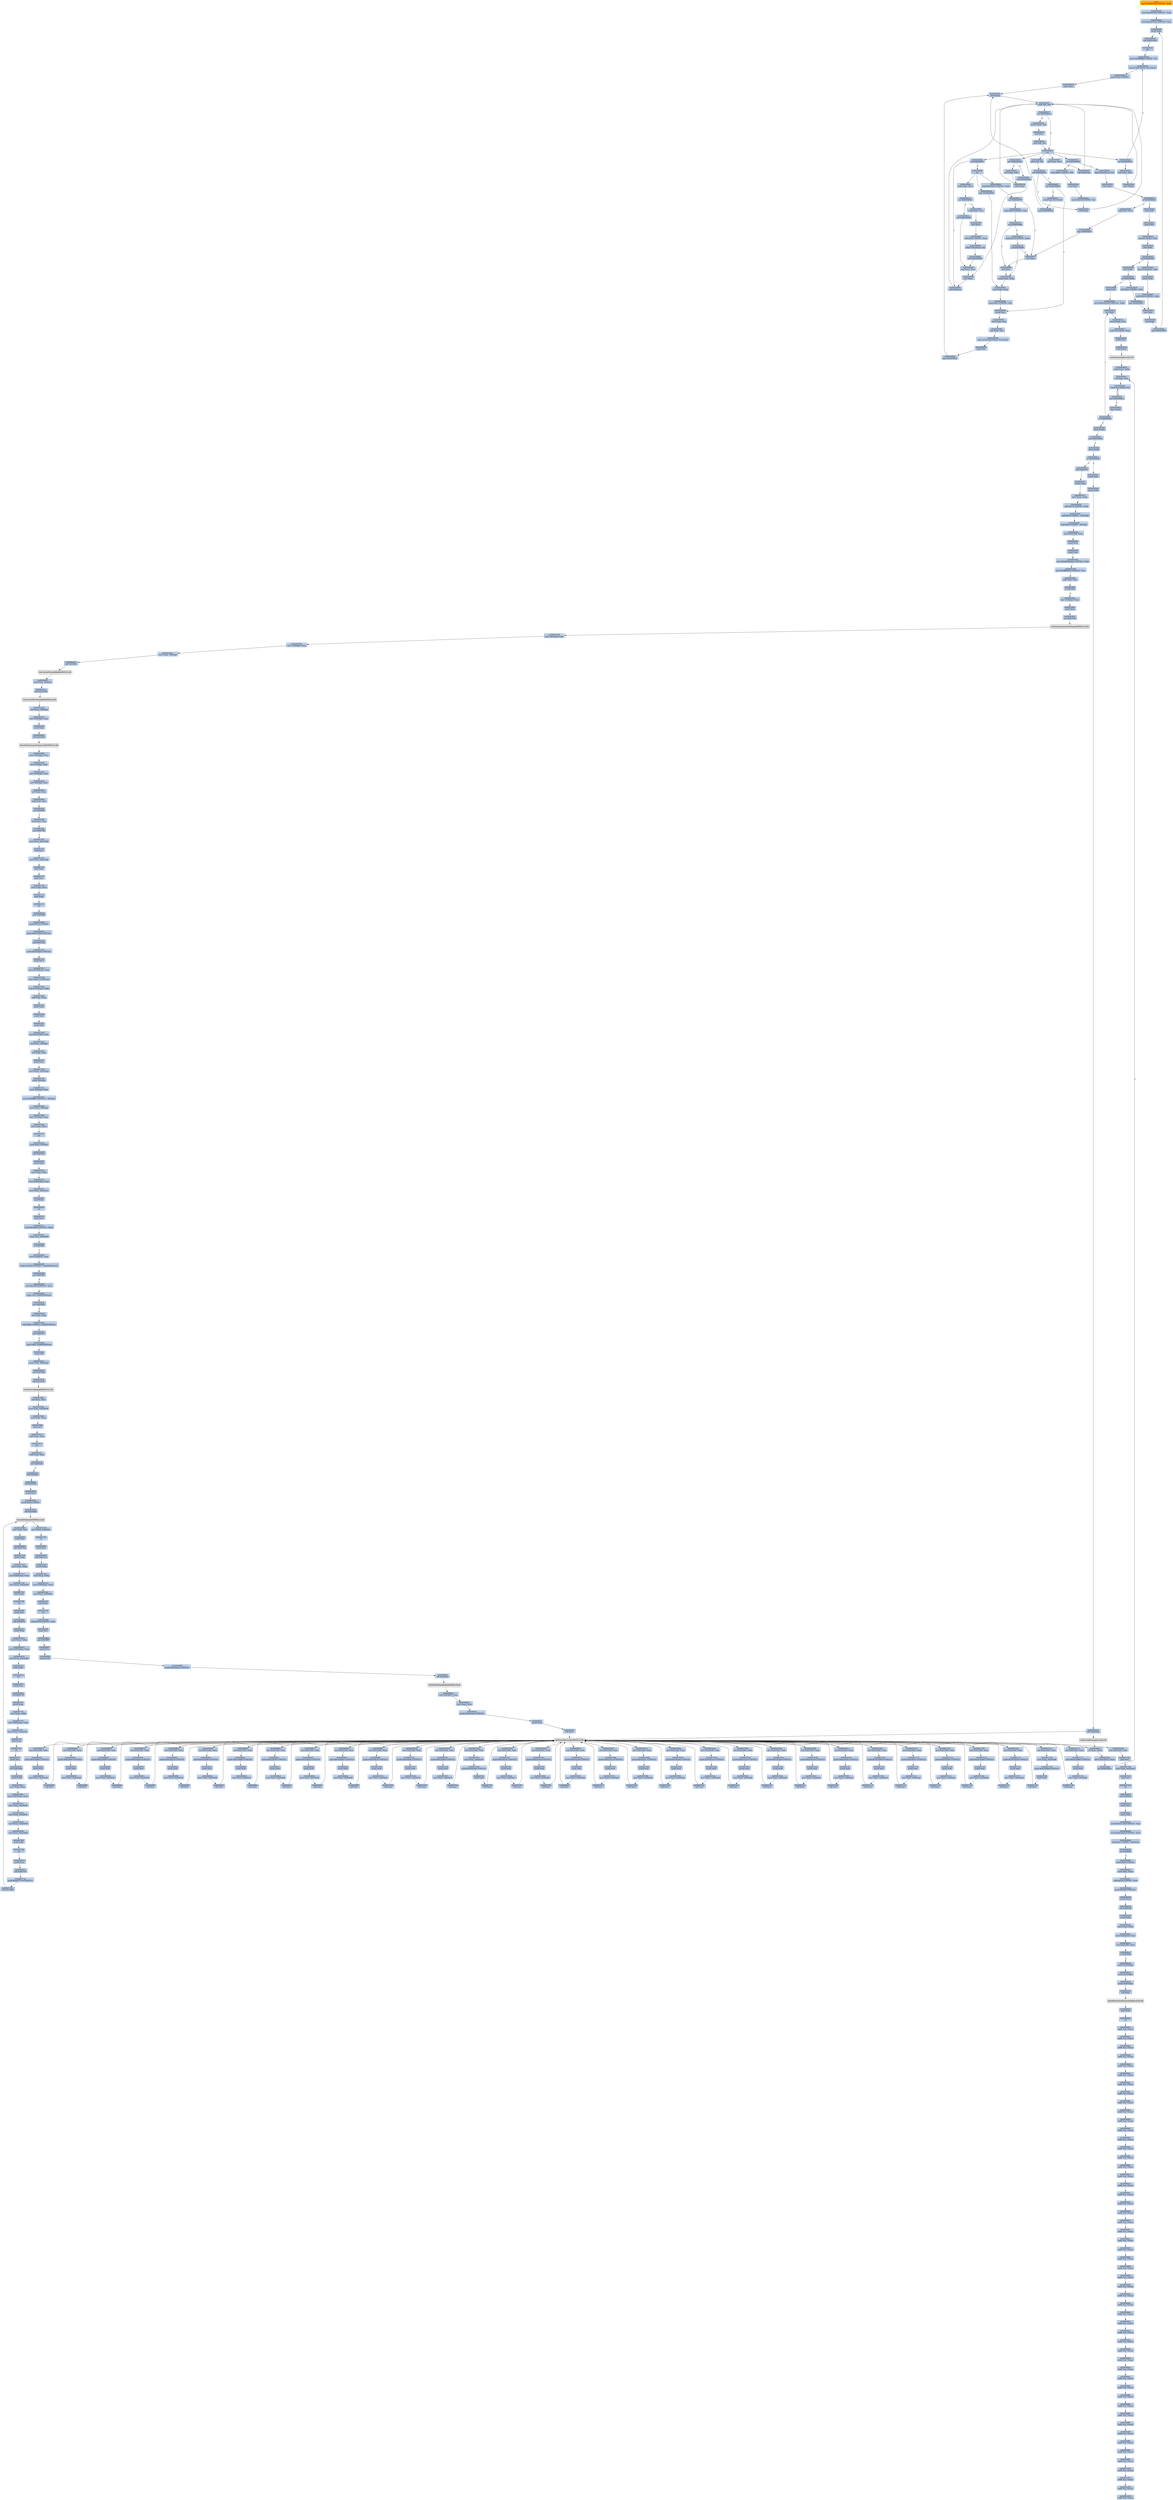 digraph G {
node[shape=rectangle,style=filled,fillcolor=lightsteelblue,color=lightsteelblue]
bgcolor="transparent"
a0x00436000movl_0x4001d0UINT32_ebx[label="start\nmovl $0x4001d0<UINT32>, %ebx",fillcolor="orange",color="lightgrey"];
a0x00436005movl_0x401000UINT32_edi[label="0x00436005\nmovl $0x401000<UINT32>, %edi"];
a0x0043600amovl_0x42721dUINT32_esi[label="0x0043600a\nmovl $0x42721d<UINT32>, %esi"];
a0x0043600fpushl_ebx[label="0x0043600f\npushl %ebx"];
a0x00436010call_0x0043601f[label="0x00436010\ncall 0x0043601f"];
a0x0043601fcld_[label="0x0043601f\ncld "];
a0x00436020movb_0xffffff80UINT8_dl[label="0x00436020\nmovb $0xffffff80<UINT8>, %dl"];
a0x00436022movsb_ds_esi__es_edi_[label="0x00436022\nmovsb %ds:(%esi), %es:(%edi)"];
a0x00436023pushl_0x2UINT8[label="0x00436023\npushl $0x2<UINT8>"];
a0x00436025popl_ebx[label="0x00436025\npopl %ebx"];
a0x00436026call_esp_[label="0x00436026\ncall (%esp)"];
a0x00436015addb_dl_dl[label="0x00436015\naddb %dl, %dl"];
a0x00436017jne_0x0043601e[label="0x00436017\njne 0x0043601e"];
a0x00436019movb_esi__dl[label="0x00436019\nmovb (%esi), %dl"];
a0x0043601bincl_esi[label="0x0043601b\nincl %esi"];
a0x0043601cadcb_dl_dl[label="0x0043601c\nadcb %dl, %dl"];
a0x0043601eret[label="0x0043601e\nret"];
a0x00436029jae_0x00436022[label="0x00436029\njae 0x00436022"];
a0x0043602bxorl_ecx_ecx[label="0x0043602b\nxorl %ecx, %ecx"];
a0x0043602dcall_esp_[label="0x0043602d\ncall (%esp)"];
a0x00436030jae_0x0043604a[label="0x00436030\njae 0x0043604a"];
a0x00436032xorl_eax_eax[label="0x00436032\nxorl %eax, %eax"];
a0x00436034call_esp_[label="0x00436034\ncall (%esp)"];
a0x00436037jae_0x0043605a[label="0x00436037\njae 0x0043605a"];
a0x00436039movb_0x2UINT8_bl[label="0x00436039\nmovb $0x2<UINT8>, %bl"];
a0x0043603bincl_ecx[label="0x0043603b\nincl %ecx"];
a0x0043603cmovb_0x10UINT8_al[label="0x0043603c\nmovb $0x10<UINT8>, %al"];
a0x0043603ecall_esp_[label="0x0043603e\ncall (%esp)"];
a0x00436041adcb_al_al[label="0x00436041\nadcb %al, %al"];
a0x00436043jae_0x0043603e[label="0x00436043\njae 0x0043603e"];
a0x00436045jne_0x00436086[label="0x00436045\njne 0x00436086"];
a0x00436086pushl_esi[label="0x00436086\npushl %esi"];
a0x00436087movl_edi_esi[label="0x00436087\nmovl %edi, %esi"];
a0x00436089subl_eax_esi[label="0x00436089\nsubl %eax, %esi"];
a0x0043608brepz_movsb_ds_esi__es_edi_[label="0x0043608b\nrepz movsb %ds:(%esi), %es:(%edi)"];
a0x0043608dpopl_esi[label="0x0043608d\npopl %esi"];
a0x0043608ejmp_0x00436026[label="0x0043608e\njmp 0x00436026"];
a0x00436047stosb_al_es_edi_[label="0x00436047\nstosb %al, %es:(%edi)"];
a0x00436048jmp_0x00436026[label="0x00436048\njmp 0x00436026"];
a0x0043605alodsb_ds_esi__al[label="0x0043605a\nlodsb %ds:(%esi), %al"];
a0x0043605bshrl_eax[label="0x0043605b\nshrl %eax"];
a0x0043605dje_0x004360a0[label="0x0043605d\nje 0x004360a0"];
a0x0043605fadcl_ecx_ecx[label="0x0043605f\nadcl %ecx, %ecx"];
a0x00436061jmp_0x0043607f[label="0x00436061\njmp 0x0043607f"];
a0x0043607fincl_ecx[label="0x0043607f\nincl %ecx"];
a0x00436080incl_ecx[label="0x00436080\nincl %ecx"];
a0x00436081xchgl_eax_ebp[label="0x00436081\nxchgl %eax, %ebp"];
a0x00436082movl_ebp_eax[label="0x00436082\nmovl %ebp, %eax"];
a0x00436084movb_0x1UINT8_bl[label="0x00436084\nmovb $0x1<UINT8>, %bl"];
a0x0043604acall_0x00436092[label="0x0043604a\ncall 0x00436092"];
a0x00436092incl_ecx[label="0x00436092\nincl %ecx"];
a0x00436093call_0x4esp_[label="0x00436093\ncall 0x4(%esp)"];
a0x00436097adcl_ecx_ecx[label="0x00436097\nadcl %ecx, %ecx"];
a0x00436099call_0x4esp_[label="0x00436099\ncall 0x4(%esp)"];
a0x0043609djb_0x00436093[label="0x0043609d\njb 0x00436093"];
a0x0043609fret[label="0x0043609f\nret"];
a0x0043604fsubl_ebx_ecx[label="0x0043604f\nsubl %ebx, %ecx"];
a0x00436051jne_0x00436063[label="0x00436051\njne 0x00436063"];
a0x00436063xchgl_eax_ecx[label="0x00436063\nxchgl %eax, %ecx"];
a0x00436064decl_eax[label="0x00436064\ndecl %eax"];
a0x00436065shll_0x8UINT8_eax[label="0x00436065\nshll $0x8<UINT8>, %eax"];
a0x00436068lodsb_ds_esi__al[label="0x00436068\nlodsb %ds:(%esi), %al"];
a0x00436069call_0x00436090[label="0x00436069\ncall 0x00436090"];
a0x00436090xorl_ecx_ecx[label="0x00436090\nxorl %ecx, %ecx"];
a0x0043606ecmpl_0x7d00UINT32_eax[label="0x0043606e\ncmpl $0x7d00<UINT32>, %eax"];
a0x00436073jae_0x0043607f[label="0x00436073\njae 0x0043607f"];
a0x00436075cmpb_0x5UINT8_ah[label="0x00436075\ncmpb $0x5<UINT8>, %ah"];
a0x00436078jae_0x00436080[label="0x00436078\njae 0x00436080"];
a0x0043607acmpl_0x7fUINT8_eax[label="0x0043607a\ncmpl $0x7f<UINT8>, %eax"];
a0x0043607dja_0x00436081[label="0x0043607d\nja 0x00436081"];
a0x00436053call_0x00436090[label="0x00436053\ncall 0x00436090"];
a0x00436058jmp_0x00436082[label="0x00436058\njmp 0x00436082"];
a0x004360a0popl_edi[label="0x004360a0\npopl %edi"];
a0x004360a1popl_ebx[label="0x004360a1\npopl %ebx"];
a0x004360a2movzwl_ebx__edi[label="0x004360a2\nmovzwl (%ebx), %edi"];
a0x004360a5decl_edi[label="0x004360a5\ndecl %edi"];
a0x004360a6je_0x004360b0[label="0x004360a6\nje 0x004360b0"];
a0x004360a8decl_edi[label="0x004360a8\ndecl %edi"];
a0x004360a9je_0x004360be[label="0x004360a9\nje 0x004360be"];
a0x004360abshll_0xcUINT8_edi[label="0x004360ab\nshll $0xc<UINT8>, %edi"];
a0x004360aejmp_0x004360b7[label="0x004360ae\njmp 0x004360b7"];
a0x004360b7incl_ebx[label="0x004360b7\nincl %ebx"];
a0x004360b8incl_ebx[label="0x004360b8\nincl %ebx"];
a0x004360b9jmp_0x0043600f[label="0x004360b9\njmp 0x0043600f"];
a0x004360b0movl_0x2ebx__edi[label="0x004360b0\nmovl 0x2(%ebx), %edi"];
a0x004360b3pushl_edi[label="0x004360b3\npushl %edi"];
a0x004360b4addl_0x4UINT8_ebx[label="0x004360b4\naddl $0x4<UINT8>, %ebx"];
a0x004360bepopl_edi[label="0x004360be\npopl %edi"];
a0x004360bfmovl_0x436128UINT32_ebx[label="0x004360bf\nmovl $0x436128<UINT32>, %ebx"];
a0x004360c4incl_edi[label="0x004360c4\nincl %edi"];
a0x004360c5movl_edi__esi[label="0x004360c5\nmovl (%edi), %esi"];
a0x004360c7scasl_es_edi__eax[label="0x004360c7\nscasl %es:(%edi), %eax"];
a0x004360c8pushl_edi[label="0x004360c8\npushl %edi"];
a0x004360c9call_ebx_[label="0x004360c9\ncall (%ebx)"];
LoadLibraryA_kernel32_dll[label="LoadLibraryA@kernel32.dll",fillcolor="lightgrey",color="lightgrey"];
a0x004360cbxchgl_eax_ebp[label="0x004360cb\nxchgl %eax, %ebp"];
a0x004360ccxorl_eax_eax[label="0x004360cc\nxorl %eax, %eax"];
a0x004360cescasb_es_edi__al[label="0x004360ce\nscasb %es:(%edi), %al"];
a0x004360cfjne_0x004360ce[label="0x004360cf\njne 0x004360ce"];
a0x004360d1decb_edi_[label="0x004360d1\ndecb (%edi)"];
a0x004360d3je_0x004360c4[label="0x004360d3\nje 0x004360c4"];
a0x004360d5decb_edi_[label="0x004360d5\ndecb (%edi)"];
a0x004360d7jne_0x004360df[label="0x004360d7\njne 0x004360df"];
a0x004360dfdecb_edi_[label="0x004360df\ndecb (%edi)"];
a0x004360e1je_0x00405be3[label="0x004360e1\nje 0x00405be3"];
a0x004360e7pushl_edi[label="0x004360e7\npushl %edi"];
a0x004360e8pushl_ebp[label="0x004360e8\npushl %ebp"];
a0x004360e9call_0x4ebx_[label="0x004360e9\ncall 0x4(%ebx)"];
GetProcAddress_kernel32_dll[label="GetProcAddress@kernel32.dll",fillcolor="lightgrey",color="lightgrey"];
a0x004360ecorl_eax_esi_[label="0x004360ec\norl %eax, (%esi)"];
a0x004360eelodsl_ds_esi__eax[label="0x004360ee\nlodsl %ds:(%esi), %eax"];
a0x004360efjne_0x004360cc[label="0x004360ef\njne 0x004360cc"];
GetProcAddress_KERNEL32_dll[label="GetProcAddress@KERNEL32.dll",fillcolor="lightgrey",color="lightgrey"];
a0x00405be3call_0x40c67e[label="0x00405be3\ncall 0x40c67e"];
a0x0040c67epushl_ebp[label="0x0040c67e\npushl %ebp"];
a0x0040c67fmovl_esp_ebp[label="0x0040c67f\nmovl %esp, %ebp"];
a0x0040c681subl_0x14UINT8_esp[label="0x0040c681\nsubl $0x14<UINT8>, %esp"];
a0x0040c684andl_0x0UINT8__12ebp_[label="0x0040c684\nandl $0x0<UINT8>, -12(%ebp)"];
a0x0040c688andl_0x0UINT8__8ebp_[label="0x0040c688\nandl $0x0<UINT8>, -8(%ebp)"];
a0x0040c68cmovl_0x4210d0_eax[label="0x0040c68c\nmovl 0x4210d0, %eax"];
a0x0040c691pushl_esi[label="0x0040c691\npushl %esi"];
a0x0040c692pushl_edi[label="0x0040c692\npushl %edi"];
a0x0040c693movl_0xbb40e64eUINT32_edi[label="0x0040c693\nmovl $0xbb40e64e<UINT32>, %edi"];
a0x0040c698movl_0xffff0000UINT32_esi[label="0x0040c698\nmovl $0xffff0000<UINT32>, %esi"];
a0x0040c69dcmpl_edi_eax[label="0x0040c69d\ncmpl %edi, %eax"];
a0x0040c69fje_0x40c6ae[label="0x0040c69f\nje 0x40c6ae"];
a0x0040c6aeleal__12ebp__eax[label="0x0040c6ae\nleal -12(%ebp), %eax"];
a0x0040c6b1pushl_eax[label="0x0040c6b1\npushl %eax"];
a0x0040c6b2call_0x41414c[label="0x0040c6b2\ncall 0x41414c"];
GetSystemTimeAsFileTime_KERNEL32_dll[label="GetSystemTimeAsFileTime@KERNEL32.dll",fillcolor="lightgrey",color="lightgrey"];
a0x0040c6b8movl__8ebp__eax[label="0x0040c6b8\nmovl -8(%ebp), %eax"];
a0x0040c6bbxorl__12ebp__eax[label="0x0040c6bb\nxorl -12(%ebp), %eax"];
a0x0040c6bemovl_eax__4ebp_[label="0x0040c6be\nmovl %eax, -4(%ebp)"];
a0x0040c6c1call_0x4140ec[label="0x0040c6c1\ncall 0x4140ec"];
GetCurrentThreadId_KERNEL32_dll[label="GetCurrentThreadId@KERNEL32.dll",fillcolor="lightgrey",color="lightgrey"];
a0x0040c6c7xorl_eax__4ebp_[label="0x0040c6c7\nxorl %eax, -4(%ebp)"];
a0x0040c6cacall_0x414148[label="0x0040c6ca\ncall 0x414148"];
GetCurrentProcessId_KERNEL32_dll[label="GetCurrentProcessId@KERNEL32.dll",fillcolor="lightgrey",color="lightgrey"];
a0x0040c6d0xorl_eax__4ebp_[label="0x0040c6d0\nxorl %eax, -4(%ebp)"];
a0x0040c6d3leal__20ebp__eax[label="0x0040c6d3\nleal -20(%ebp), %eax"];
a0x0040c6d6pushl_eax[label="0x0040c6d6\npushl %eax"];
a0x0040c6d7call_0x414144[label="0x0040c6d7\ncall 0x414144"];
QueryPerformanceCounter_KERNEL32_dll[label="QueryPerformanceCounter@KERNEL32.dll",fillcolor="lightgrey",color="lightgrey"];
a0x0040c6ddmovl__16ebp__ecx[label="0x0040c6dd\nmovl -16(%ebp), %ecx"];
a0x0040c6e0leal__4ebp__eax[label="0x0040c6e0\nleal -4(%ebp), %eax"];
a0x0040c6e3xorl__20ebp__ecx[label="0x0040c6e3\nxorl -20(%ebp), %ecx"];
a0x0040c6e6xorl__4ebp__ecx[label="0x0040c6e6\nxorl -4(%ebp), %ecx"];
a0x0040c6e9xorl_eax_ecx[label="0x0040c6e9\nxorl %eax, %ecx"];
a0x0040c6ebcmpl_edi_ecx[label="0x0040c6eb\ncmpl %edi, %ecx"];
a0x0040c6edjne_0x40c6f6[label="0x0040c6ed\njne 0x40c6f6"];
a0x0040c6f6testl_ecx_esi[label="0x0040c6f6\ntestl %ecx, %esi"];
a0x0040c6f8jne_0x40c706[label="0x0040c6f8\njne 0x40c706"];
a0x0040c706movl_ecx_0x4210d0[label="0x0040c706\nmovl %ecx, 0x4210d0"];
a0x0040c70cnotl_ecx[label="0x0040c70c\nnotl %ecx"];
a0x0040c70emovl_ecx_0x4210d4[label="0x0040c70e\nmovl %ecx, 0x4210d4"];
a0x0040c714popl_edi[label="0x0040c714\npopl %edi"];
a0x0040c715popl_esi[label="0x0040c715\npopl %esi"];
a0x0040c716movl_ebp_esp[label="0x0040c716\nmovl %ebp, %esp"];
a0x0040c718popl_ebp[label="0x0040c718\npopl %ebp"];
a0x0040c719ret[label="0x0040c719\nret"];
a0x00405be8jmp_0x405a68[label="0x00405be8\njmp 0x405a68"];
a0x00405a68pushl_0x14UINT8[label="0x00405a68\npushl $0x14<UINT8>"];
a0x00405a6apushl_0x41f590UINT32[label="0x00405a6a\npushl $0x41f590<UINT32>"];
a0x00405a6fcall_0x407a30[label="0x00405a6f\ncall 0x407a30"];
a0x00407a30pushl_0x4056c0UINT32[label="0x00407a30\npushl $0x4056c0<UINT32>"];
a0x00407a35pushl_fs_0[label="0x00407a35\npushl %fs:0"];
a0x00407a3cmovl_0x10esp__eax[label="0x00407a3c\nmovl 0x10(%esp), %eax"];
a0x00407a40movl_ebp_0x10esp_[label="0x00407a40\nmovl %ebp, 0x10(%esp)"];
a0x00407a44leal_0x10esp__ebp[label="0x00407a44\nleal 0x10(%esp), %ebp"];
a0x00407a48subl_eax_esp[label="0x00407a48\nsubl %eax, %esp"];
a0x00407a4apushl_ebx[label="0x00407a4a\npushl %ebx"];
a0x00407a4bpushl_esi[label="0x00407a4b\npushl %esi"];
a0x00407a4cpushl_edi[label="0x00407a4c\npushl %edi"];
a0x00407a4dmovl_0x4210d0_eax[label="0x00407a4d\nmovl 0x4210d0, %eax"];
a0x00407a52xorl_eax__4ebp_[label="0x00407a52\nxorl %eax, -4(%ebp)"];
a0x00407a55xorl_ebp_eax[label="0x00407a55\nxorl %ebp, %eax"];
a0x00407a57pushl_eax[label="0x00407a57\npushl %eax"];
a0x00407a58movl_esp__24ebp_[label="0x00407a58\nmovl %esp, -24(%ebp)"];
a0x00407a5bpushl__8ebp_[label="0x00407a5b\npushl -8(%ebp)"];
a0x00407a5emovl__4ebp__eax[label="0x00407a5e\nmovl -4(%ebp), %eax"];
a0x00407a61movl_0xfffffffeUINT32__4ebp_[label="0x00407a61\nmovl $0xfffffffe<UINT32>, -4(%ebp)"];
a0x00407a68movl_eax__8ebp_[label="0x00407a68\nmovl %eax, -8(%ebp)"];
a0x00407a6bleal__16ebp__eax[label="0x00407a6b\nleal -16(%ebp), %eax"];
a0x00407a6emovl_eax_fs_0[label="0x00407a6e\nmovl %eax, %fs:0"];
a0x00407a74ret[label="0x00407a74\nret"];
a0x00405a74pushl_0x1UINT8[label="0x00405a74\npushl $0x1<UINT8>"];
a0x00405a76call_0x40c631[label="0x00405a76\ncall 0x40c631"];
a0x0040c631pushl_ebp[label="0x0040c631\npushl %ebp"];
a0x0040c632movl_esp_ebp[label="0x0040c632\nmovl %esp, %ebp"];
a0x0040c634movl_0x8ebp__eax[label="0x0040c634\nmovl 0x8(%ebp), %eax"];
a0x0040c637movl_eax_0x423a18[label="0x0040c637\nmovl %eax, 0x423a18"];
a0x0040c63cpopl_ebp[label="0x0040c63c\npopl %ebp"];
a0x0040c63dret[label="0x0040c63d\nret"];
a0x00405a7bpopl_ecx[label="0x00405a7b\npopl %ecx"];
a0x00405a7cmovl_0x5a4dUINT32_eax[label="0x00405a7c\nmovl $0x5a4d<UINT32>, %eax"];
a0x00405a81cmpw_ax_0x400000[label="0x00405a81\ncmpw %ax, 0x400000"];
a0x00405a88je_0x405a8e[label="0x00405a88\nje 0x405a8e"];
a0x00405a8emovl_0x40003c_eax[label="0x00405a8e\nmovl 0x40003c, %eax"];
a0x00405a93cmpl_0x4550UINT32_0x400000eax_[label="0x00405a93\ncmpl $0x4550<UINT32>, 0x400000(%eax)"];
a0x00405a9djne_0x405a8a[label="0x00405a9d\njne 0x405a8a"];
a0x00405a9fmovl_0x10bUINT32_ecx[label="0x00405a9f\nmovl $0x10b<UINT32>, %ecx"];
a0x00405aa4cmpw_cx_0x400018eax_[label="0x00405aa4\ncmpw %cx, 0x400018(%eax)"];
a0x00405aabjne_0x405a8a[label="0x00405aab\njne 0x405a8a"];
a0x00405aadxorl_ebx_ebx[label="0x00405aad\nxorl %ebx, %ebx"];
a0x00405aafcmpl_0xeUINT8_0x400074eax_[label="0x00405aaf\ncmpl $0xe<UINT8>, 0x400074(%eax)"];
a0x00405ab6jbe_0x405ac1[label="0x00405ab6\njbe 0x405ac1"];
a0x00405ab8cmpl_ebx_0x4000e8eax_[label="0x00405ab8\ncmpl %ebx, 0x4000e8(%eax)"];
a0x00405abesetne_bl[label="0x00405abe\nsetne %bl"];
a0x00405ac1movl_ebx__28ebp_[label="0x00405ac1\nmovl %ebx, -28(%ebp)"];
a0x00405ac4call_0x407b60[label="0x00405ac4\ncall 0x407b60"];
a0x00407b60call_0x414130[label="0x00407b60\ncall 0x414130"];
GetProcessHeap_KERNEL32_dll[label="GetProcessHeap@KERNEL32.dll",fillcolor="lightgrey",color="lightgrey"];
a0x00407b66xorl_ecx_ecx[label="0x00407b66\nxorl %ecx, %ecx"];
a0x00407b68movl_eax_0x424078[label="0x00407b68\nmovl %eax, 0x424078"];
a0x00407b6dtestl_eax_eax[label="0x00407b6d\ntestl %eax, %eax"];
a0x00407b6fsetne_cl[label="0x00407b6f\nsetne %cl"];
a0x00407b72movl_ecx_eax[label="0x00407b72\nmovl %ecx, %eax"];
a0x00407b74ret[label="0x00407b74\nret"];
a0x00405ac9testl_eax_eax[label="0x00405ac9\ntestl %eax, %eax"];
a0x00405acbjne_0x405ad5[label="0x00405acb\njne 0x405ad5"];
a0x00405ad5call_0x406aef[label="0x00405ad5\ncall 0x406aef"];
a0x00406aefcall_0x40395a[label="0x00406aef\ncall 0x40395a"];
a0x0040395apushl_esi[label="0x0040395a\npushl %esi"];
a0x0040395bpushl_0x0UINT8[label="0x0040395b\npushl $0x0<UINT8>"];
a0x0040395dcall_0x4140b8[label="0x0040395d\ncall 0x4140b8"];
EncodePointer_KERNEL32_dll[label="EncodePointer@KERNEL32.dll",fillcolor="lightgrey",color="lightgrey"];
a0x00403963movl_eax_esi[label="0x00403963\nmovl %eax, %esi"];
a0x00403965pushl_esi[label="0x00403965\npushl %esi"];
a0x00403966call_0x4077e4[label="0x00403966\ncall 0x4077e4"];
a0x004077e4pushl_ebp[label="0x004077e4\npushl %ebp"];
a0x004077e5movl_esp_ebp[label="0x004077e5\nmovl %esp, %ebp"];
a0x004077e7movl_0x8ebp__eax[label="0x004077e7\nmovl 0x8(%ebp), %eax"];
a0x004077eamovl_eax_0x424050[label="0x004077ea\nmovl %eax, 0x424050"];
a0x004077efpopl_ebp[label="0x004077ef\npopl %ebp"];
a0x004077f0ret[label="0x004077f0\nret"];
a0x0040396bpushl_esi[label="0x0040396b\npushl %esi"];
a0x0040396ccall_0x405d12[label="0x0040396c\ncall 0x405d12"];
a0x00405d12pushl_ebp[label="0x00405d12\npushl %ebp"];
a0x00405d13movl_esp_ebp[label="0x00405d13\nmovl %esp, %ebp"];
a0x00405d15movl_0x8ebp__eax[label="0x00405d15\nmovl 0x8(%ebp), %eax"];
a0x00405d18movl_eax_0x4238a0[label="0x00405d18\nmovl %eax, 0x4238a0"];
a0x00405d1dpopl_ebp[label="0x00405d1d\npopl %ebp"];
a0x00405d1eret[label="0x00405d1e\nret"];
a0x00403971pushl_esi[label="0x00403971\npushl %esi"];
a0x00403972call_0x4077f1[label="0x00403972\ncall 0x4077f1"];
a0x004077f1pushl_ebp[label="0x004077f1\npushl %ebp"];
a0x004077f2movl_esp_ebp[label="0x004077f2\nmovl %esp, %ebp"];
a0x004077f4movl_0x8ebp__eax[label="0x004077f4\nmovl 0x8(%ebp), %eax"];
a0x004077f7movl_eax_0x424054[label="0x004077f7\nmovl %eax, 0x424054"];
a0x004077fcpopl_ebp[label="0x004077fc\npopl %ebp"];
a0x004077fdret[label="0x004077fd\nret"];
a0x00403977pushl_esi[label="0x00403977\npushl %esi"];
a0x00403978call_0x40780b[label="0x00403978\ncall 0x40780b"];
a0x0040780bpushl_ebp[label="0x0040780b\npushl %ebp"];
a0x0040780cmovl_esp_ebp[label="0x0040780c\nmovl %esp, %ebp"];
a0x0040780emovl_0x8ebp__eax[label="0x0040780e\nmovl 0x8(%ebp), %eax"];
a0x00407811movl_eax_0x424058[label="0x00407811\nmovl %eax, 0x424058"];
a0x00407816movl_eax_0x42405c[label="0x00407816\nmovl %eax, 0x42405c"];
a0x0040781bmovl_eax_0x424060[label="0x0040781b\nmovl %eax, 0x424060"];
a0x00407820movl_eax_0x424064[label="0x00407820\nmovl %eax, 0x424064"];
a0x00407825popl_ebp[label="0x00407825\npopl %ebp"];
a0x00407826ret[label="0x00407826\nret"];
a0x0040397dpushl_esi[label="0x0040397d\npushl %esi"];
a0x0040397ecall_0x4077ad[label="0x0040397e\ncall 0x4077ad"];
a0x004077adpushl_0x407779UINT32[label="0x004077ad\npushl $0x407779<UINT32>"];
a0x004077b2call_0x4140b8[label="0x004077b2\ncall 0x4140b8"];
a0x004077b8movl_eax_0x42404c[label="0x004077b8\nmovl %eax, 0x42404c"];
a0x004077bdret[label="0x004077bd\nret"];
a0x00403983pushl_esi[label="0x00403983\npushl %esi"];
a0x00403984call_0x407a1c[label="0x00403984\ncall 0x407a1c"];
a0x00407a1cpushl_ebp[label="0x00407a1c\npushl %ebp"];
a0x00407a1dmovl_esp_ebp[label="0x00407a1d\nmovl %esp, %ebp"];
a0x00407a1fmovl_0x8ebp__eax[label="0x00407a1f\nmovl 0x8(%ebp), %eax"];
a0x00407a22movl_eax_0x42406c[label="0x00407a22\nmovl %eax, 0x42406c"];
a0x00407a27popl_ebp[label="0x00407a27\npopl %ebp"];
a0x00407a28ret[label="0x00407a28\nret"];
a0x00403989addl_0x18UINT8_esp[label="0x00403989\naddl $0x18<UINT8>, %esp"];
a0x0040398cpopl_esi[label="0x0040398c\npopl %esi"];
a0x0040398djmp_0x406f07[label="0x0040398d\njmp 0x406f07"];
a0x00406f07pushl_esi[label="0x00406f07\npushl %esi"];
a0x00406f08pushl_edi[label="0x00406f08\npushl %edi"];
a0x00406f09pushl_0x41bac0UINT32[label="0x00406f09\npushl $0x41bac0<UINT32>"];
a0x00406f0ecall_0x414024[label="0x00406f0e\ncall 0x414024"];
GetModuleHandleW_KERNEL32_dll[label="GetModuleHandleW@KERNEL32.dll",fillcolor="lightgrey",color="lightgrey"];
a0x00406f14movl_0x41407c_esi[label="0x00406f14\nmovl 0x41407c, %esi"];
a0x00406f1amovl_eax_edi[label="0x00406f1a\nmovl %eax, %edi"];
a0x00406f1cpushl_0x41badcUINT32[label="0x00406f1c\npushl $0x41badc<UINT32>"];
a0x00406f21pushl_edi[label="0x00406f21\npushl %edi"];
a0x00406f22call_esi[label="0x00406f22\ncall %esi"];
a0x00406f24xorl_0x4210d0_eax[label="0x00406f24\nxorl 0x4210d0, %eax"];
a0x00406f2apushl_0x41bae8UINT32[label="0x00406f2a\npushl $0x41bae8<UINT32>"];
a0x00406f2fpushl_edi[label="0x00406f2f\npushl %edi"];
a0x00406f30movl_eax_0x424a40[label="0x00406f30\nmovl %eax, 0x424a40"];
a0x00406f35call_esi[label="0x00406f35\ncall %esi"];
a0x00406f37xorl_0x4210d0_eax[label="0x00406f37\nxorl 0x4210d0, %eax"];
a0x00406f3dpushl_0x41baf0UINT32[label="0x00406f3d\npushl $0x41baf0<UINT32>"];
a0x00406f42pushl_edi[label="0x00406f42\npushl %edi"];
a0x00406f43movl_eax_0x424a44[label="0x00406f43\nmovl %eax, 0x424a44"];
a0x00406f48call_esi[label="0x00406f48\ncall %esi"];
a0x00406f4axorl_0x4210d0_eax[label="0x00406f4a\nxorl 0x4210d0, %eax"];
a0x00406f50pushl_0x41bafcUINT32[label="0x00406f50\npushl $0x41bafc<UINT32>"];
a0x00406f55pushl_edi[label="0x00406f55\npushl %edi"];
a0x00406f56movl_eax_0x424a48[label="0x00406f56\nmovl %eax, 0x424a48"];
a0x00406f5bcall_esi[label="0x00406f5b\ncall %esi"];
a0x00406f5dxorl_0x4210d0_eax[label="0x00406f5d\nxorl 0x4210d0, %eax"];
a0x00406f63pushl_0x41bb08UINT32[label="0x00406f63\npushl $0x41bb08<UINT32>"];
a0x00406f68pushl_edi[label="0x00406f68\npushl %edi"];
a0x00406f69movl_eax_0x424a4c[label="0x00406f69\nmovl %eax, 0x424a4c"];
a0x00406f6ecall_esi[label="0x00406f6e\ncall %esi"];
a0x00406f70xorl_0x4210d0_eax[label="0x00406f70\nxorl 0x4210d0, %eax"];
a0x00406f76pushl_0x41bb24UINT32[label="0x00406f76\npushl $0x41bb24<UINT32>"];
a0x00406f7bpushl_edi[label="0x00406f7b\npushl %edi"];
a0x00406f7cmovl_eax_0x424a50[label="0x00406f7c\nmovl %eax, 0x424a50"];
a0x00406f81call_esi[label="0x00406f81\ncall %esi"];
a0x00406f83xorl_0x4210d0_eax[label="0x00406f83\nxorl 0x4210d0, %eax"];
a0x00406f89pushl_0x41bb34UINT32[label="0x00406f89\npushl $0x41bb34<UINT32>"];
a0x00406f8epushl_edi[label="0x00406f8e\npushl %edi"];
a0x00406f8fmovl_eax_0x424a54[label="0x00406f8f\nmovl %eax, 0x424a54"];
a0x00406f94call_esi[label="0x00406f94\ncall %esi"];
a0x00406f96xorl_0x4210d0_eax[label="0x00406f96\nxorl 0x4210d0, %eax"];
a0x00406f9cpushl_0x41bb48UINT32[label="0x00406f9c\npushl $0x41bb48<UINT32>"];
a0x00406fa1pushl_edi[label="0x00406fa1\npushl %edi"];
a0x00406fa2movl_eax_0x424a58[label="0x00406fa2\nmovl %eax, 0x424a58"];
a0x00406fa7call_esi[label="0x00406fa7\ncall %esi"];
a0x00406fa9xorl_0x4210d0_eax[label="0x00406fa9\nxorl 0x4210d0, %eax"];
a0x00406fafpushl_0x41bb60UINT32[label="0x00406faf\npushl $0x41bb60<UINT32>"];
a0x00406fb4pushl_edi[label="0x00406fb4\npushl %edi"];
a0x00406fb5movl_eax_0x424a5c[label="0x00406fb5\nmovl %eax, 0x424a5c"];
a0x00406fbacall_esi[label="0x00406fba\ncall %esi"];
a0x00406fbcxorl_0x4210d0_eax[label="0x00406fbc\nxorl 0x4210d0, %eax"];
a0x00406fc2pushl_0x41bb78UINT32[label="0x00406fc2\npushl $0x41bb78<UINT32>"];
a0x00406fc7pushl_edi[label="0x00406fc7\npushl %edi"];
a0x00406fc8movl_eax_0x424a60[label="0x00406fc8\nmovl %eax, 0x424a60"];
a0x00406fcdcall_esi[label="0x00406fcd\ncall %esi"];
a0x00406fcfxorl_0x4210d0_eax[label="0x00406fcf\nxorl 0x4210d0, %eax"];
a0x00406fd5pushl_0x41bb8cUINT32[label="0x00406fd5\npushl $0x41bb8c<UINT32>"];
a0x00406fdapushl_edi[label="0x00406fda\npushl %edi"];
a0x00406fdbmovl_eax_0x424a64[label="0x00406fdb\nmovl %eax, 0x424a64"];
a0x00406fe0call_esi[label="0x00406fe0\ncall %esi"];
a0x00406fe2xorl_0x4210d0_eax[label="0x00406fe2\nxorl 0x4210d0, %eax"];
a0x00406fe8pushl_0x41bbacUINT32[label="0x00406fe8\npushl $0x41bbac<UINT32>"];
a0x00406fedpushl_edi[label="0x00406fed\npushl %edi"];
a0x00406feemovl_eax_0x424a68[label="0x00406fee\nmovl %eax, 0x424a68"];
a0x00406ff3call_esi[label="0x00406ff3\ncall %esi"];
a0x00406ff5xorl_0x4210d0_eax[label="0x00406ff5\nxorl 0x4210d0, %eax"];
a0x00406ffbpushl_0x41bbc4UINT32[label="0x00406ffb\npushl $0x41bbc4<UINT32>"];
a0x00407000pushl_edi[label="0x00407000\npushl %edi"];
a0x00407001movl_eax_0x424a6c[label="0x00407001\nmovl %eax, 0x424a6c"];
a0x00407006call_esi[label="0x00407006\ncall %esi"];
a0x00407008xorl_0x4210d0_eax[label="0x00407008\nxorl 0x4210d0, %eax"];
a0x0040700epushl_0x41bbdcUINT32[label="0x0040700e\npushl $0x41bbdc<UINT32>"];
a0x00407013pushl_edi[label="0x00407013\npushl %edi"];
a0x00407014movl_eax_0x424a70[label="0x00407014\nmovl %eax, 0x424a70"];
a0x00407019call_esi[label="0x00407019\ncall %esi"];
a0x0040701bxorl_0x4210d0_eax[label="0x0040701b\nxorl 0x4210d0, %eax"];
a0x00407021pushl_0x41bbf0UINT32[label="0x00407021\npushl $0x41bbf0<UINT32>"];
a0x00407026pushl_edi[label="0x00407026\npushl %edi"];
a0x00407027movl_eax_0x424a74[label="0x00407027\nmovl %eax, 0x424a74"];
a0x0040702ccall_esi[label="0x0040702c\ncall %esi"];
a0x0040702exorl_0x4210d0_eax[label="0x0040702e\nxorl 0x4210d0, %eax"];
a0x00407034movl_eax_0x424a78[label="0x00407034\nmovl %eax, 0x424a78"];
a0x00407039pushl_0x41bc04UINT32[label="0x00407039\npushl $0x41bc04<UINT32>"];
a0x0040703epushl_edi[label="0x0040703e\npushl %edi"];
a0x0040703fcall_esi[label="0x0040703f\ncall %esi"];
a0x00407041xorl_0x4210d0_eax[label="0x00407041\nxorl 0x4210d0, %eax"];
a0x00407047pushl_0x41bc20UINT32[label="0x00407047\npushl $0x41bc20<UINT32>"];
a0x0040704cpushl_edi[label="0x0040704c\npushl %edi"];
a0x0040704dmovl_eax_0x424a7c[label="0x0040704d\nmovl %eax, 0x424a7c"];
a0x00407052call_esi[label="0x00407052\ncall %esi"];
a0x00407054xorl_0x4210d0_eax[label="0x00407054\nxorl 0x4210d0, %eax"];
a0x0040705apushl_0x41bc40UINT32[label="0x0040705a\npushl $0x41bc40<UINT32>"];
a0x0040705fpushl_edi[label="0x0040705f\npushl %edi"];
a0x00407060movl_eax_0x424a80[label="0x00407060\nmovl %eax, 0x424a80"];
a0x00407065call_esi[label="0x00407065\ncall %esi"];
a0x00407067xorl_0x4210d0_eax[label="0x00407067\nxorl 0x4210d0, %eax"];
a0x0040706dpushl_0x41bc5cUINT32[label="0x0040706d\npushl $0x41bc5c<UINT32>"];
a0x00407072pushl_edi[label="0x00407072\npushl %edi"];
a0x00407073movl_eax_0x424a84[label="0x00407073\nmovl %eax, 0x424a84"];
a0x00407078call_esi[label="0x00407078\ncall %esi"];
a0x0040707axorl_0x4210d0_eax[label="0x0040707a\nxorl 0x4210d0, %eax"];
a0x00407080pushl_0x41bc7cUINT32[label="0x00407080\npushl $0x41bc7c<UINT32>"];
a0x00407085pushl_edi[label="0x00407085\npushl %edi"];
a0x00407086movl_eax_0x424a88[label="0x00407086\nmovl %eax, 0x424a88"];
a0x0040708bcall_esi[label="0x0040708b\ncall %esi"];
a0x0040708dxorl_0x4210d0_eax[label="0x0040708d\nxorl 0x4210d0, %eax"];
a0x00407093pushl_0x41bc90UINT32[label="0x00407093\npushl $0x41bc90<UINT32>"];
a0x00407098pushl_edi[label="0x00407098\npushl %edi"];
a0x00407099movl_eax_0x424a8c[label="0x00407099\nmovl %eax, 0x424a8c"];
a0x0040709ecall_esi[label="0x0040709e\ncall %esi"];
a0x004070a0xorl_0x4210d0_eax[label="0x004070a0\nxorl 0x4210d0, %eax"];
a0x004070a6pushl_0x41bcacUINT32[label="0x004070a6\npushl $0x41bcac<UINT32>"];
a0x004070abpushl_edi[label="0x004070ab\npushl %edi"];
a0x004070acmovl_eax_0x424a90[label="0x004070ac\nmovl %eax, 0x424a90"];
a0x004070b1call_esi[label="0x004070b1\ncall %esi"];
a0x004070b3xorl_0x4210d0_eax[label="0x004070b3\nxorl 0x4210d0, %eax"];
a0x004070b9pushl_0x41bcc0UINT32[label="0x004070b9\npushl $0x41bcc0<UINT32>"];
a0x004070bepushl_edi[label="0x004070be\npushl %edi"];
a0x004070bfmovl_eax_0x424a98[label="0x004070bf\nmovl %eax, 0x424a98"];
a0x004070c4call_esi[label="0x004070c4\ncall %esi"];
a0x004070c6xorl_0x4210d0_eax[label="0x004070c6\nxorl 0x4210d0, %eax"];
a0x004070ccpushl_0x41bcd0UINT32[label="0x004070cc\npushl $0x41bcd0<UINT32>"];
a0x004070d1pushl_edi[label="0x004070d1\npushl %edi"];
a0x004070d2movl_eax_0x424a94[label="0x004070d2\nmovl %eax, 0x424a94"];
a0x004070d7call_esi[label="0x004070d7\ncall %esi"];
a0x004070d9xorl_0x4210d0_eax[label="0x004070d9\nxorl 0x4210d0, %eax"];
a0x004070dfpushl_0x41bce0UINT32[label="0x004070df\npushl $0x41bce0<UINT32>"];
a0x004070e4pushl_edi[label="0x004070e4\npushl %edi"];
a0x004070e5movl_eax_0x424a9c[label="0x004070e5\nmovl %eax, 0x424a9c"];
a0x004070eacall_esi[label="0x004070ea\ncall %esi"];
a0x004070ecxorl_0x4210d0_eax[label="0x004070ec\nxorl 0x4210d0, %eax"];
a0x004070f2pushl_0x41bcf0UINT32[label="0x004070f2\npushl $0x41bcf0<UINT32>"];
a0x004070f7pushl_edi[label="0x004070f7\npushl %edi"];
a0x004070f8movl_eax_0x424aa0[label="0x004070f8\nmovl %eax, 0x424aa0"];
a0x004070fdcall_esi[label="0x004070fd\ncall %esi"];
a0x004070ffxorl_0x4210d0_eax[label="0x004070ff\nxorl 0x4210d0, %eax"];
a0x00407105pushl_0x41bd00UINT32[label="0x00407105\npushl $0x41bd00<UINT32>"];
a0x0040710apushl_edi[label="0x0040710a\npushl %edi"];
a0x0040710bmovl_eax_0x424aa4[label="0x0040710b\nmovl %eax, 0x424aa4"];
a0x00407110call_esi[label="0x00407110\ncall %esi"];
a0x00407112xorl_0x4210d0_eax[label="0x00407112\nxorl 0x4210d0, %eax"];
a0x00407118pushl_0x41bd1cUINT32[label="0x00407118\npushl $0x41bd1c<UINT32>"];
a0x0040711dpushl_edi[label="0x0040711d\npushl %edi"];
a0x0040711emovl_eax_0x424aa8[label="0x0040711e\nmovl %eax, 0x424aa8"];
a0x00407123call_esi[label="0x00407123\ncall %esi"];
a0x00407125xorl_0x4210d0_eax[label="0x00407125\nxorl 0x4210d0, %eax"];
a0x0040712bpushl_0x41bd30UINT32[label="0x0040712b\npushl $0x41bd30<UINT32>"];
a0x00407130pushl_edi[label="0x00407130\npushl %edi"];
a0x00407131movl_eax_0x424aac[label="0x00407131\nmovl %eax, 0x424aac"];
a0x00407136call_esi[label="0x00407136\ncall %esi"];
a0x00407138xorl_0x4210d0_eax[label="0x00407138\nxorl 0x4210d0, %eax"];
a0x0040713epushl_0x41bd40UINT32[label="0x0040713e\npushl $0x41bd40<UINT32>"];
a0x00407143pushl_edi[label="0x00407143\npushl %edi"];
a0x00407144movl_eax_0x424ab0[label="0x00407144\nmovl %eax, 0x424ab0"];
a0x00407149call_esi[label="0x00407149\ncall %esi"];
a0x0040714bxorl_0x4210d0_eax[label="0x0040714b\nxorl 0x4210d0, %eax"];
a0x00407151pushl_0x41bd54UINT32[label="0x00407151\npushl $0x41bd54<UINT32>"];
a0x00407156pushl_edi[label="0x00407156\npushl %edi"];
a0x00407157movl_eax_0x424ab4[label="0x00407157\nmovl %eax, 0x424ab4"];
a0x0040715ccall_esi[label="0x0040715c\ncall %esi"];
a0x0040715exorl_0x4210d0_eax[label="0x0040715e\nxorl 0x4210d0, %eax"];
a0x00407164movl_eax_0x424ab8[label="0x00407164\nmovl %eax, 0x424ab8"];
a0x00407169pushl_0x41bd64UINT32[label="0x00407169\npushl $0x41bd64<UINT32>"];
a0x0040716epushl_edi[label="0x0040716e\npushl %edi"];
a0x0040716fcall_esi[label="0x0040716f\ncall %esi"];
a0x00407171xorl_0x4210d0_eax[label="0x00407171\nxorl 0x4210d0, %eax"];
a0x00407177pushl_0x41bd84UINT32[label="0x00407177\npushl $0x41bd84<UINT32>"];
a0x0040717cpushl_edi[label="0x0040717c\npushl %edi"];
a0x0040717dmovl_eax_0x424abc[label="0x0040717d\nmovl %eax, 0x424abc"];
a0x00407182call_esi[label="0x00407182\ncall %esi"];
a0x00407184xorl_0x4210d0_eax[label="0x00407184\nxorl 0x4210d0, %eax"];
a0x0040718apopl_edi[label="0x0040718a\npopl %edi"];
a0x0040718bmovl_eax_0x424ac0[label="0x0040718b\nmovl %eax, 0x424ac0"];
a0x00407190popl_esi[label="0x00407190\npopl %esi"];
a0x00407191ret[label="0x00407191\nret"];
a0x00406af4call_0x406dcd[label="0x00406af4\ncall 0x406dcd"];
a0x00406dcdpushl_esi[label="0x00406dcd\npushl %esi"];
a0x00406dcepushl_edi[label="0x00406dce\npushl %edi"];
a0x00406dcfmovl_0x421c28UINT32_esi[label="0x00406dcf\nmovl $0x421c28<UINT32>, %esi"];
a0x00406dd4movl_0x4238c8UINT32_edi[label="0x00406dd4\nmovl $0x4238c8<UINT32>, %edi"];
a0x00406dd9cmpl_0x1UINT8_0x4esi_[label="0x00406dd9\ncmpl $0x1<UINT8>, 0x4(%esi)"];
a0x00406dddjne_0x406df5[label="0x00406ddd\njne 0x406df5"];
a0x00406ddfpushl_0x0UINT8[label="0x00406ddf\npushl $0x0<UINT8>"];
a0x00406de1movl_edi_esi_[label="0x00406de1\nmovl %edi, (%esi)"];
a0x00406de3addl_0x18UINT8_edi[label="0x00406de3\naddl $0x18<UINT8>, %edi"];
a0x00406de6pushl_0xfa0UINT32[label="0x00406de6\npushl $0xfa0<UINT32>"];
a0x00406debpushl_esi_[label="0x00406deb\npushl (%esi)"];
a0x00406dedcall_0x406e99[label="0x00406ded\ncall 0x406e99"];
a0x00406e99pushl_ebp[label="0x00406e99\npushl %ebp"];
a0x00406e9amovl_esp_ebp[label="0x00406e9a\nmovl %esp, %ebp"];
a0x00406e9cmovl_0x424a50_eax[label="0x00406e9c\nmovl 0x424a50, %eax"];
a0x00406ea1xorl_0x4210d0_eax[label="0x00406ea1\nxorl 0x4210d0, %eax"];
a0x00406ea7je_0x406eb6[label="0x00406ea7\nje 0x406eb6"];
a0x00406ea9pushl_0x10ebp_[label="0x00406ea9\npushl 0x10(%ebp)"];
a0x00406eacpushl_0xcebp_[label="0x00406eac\npushl 0xc(%ebp)"];
a0x00406eafpushl_0x8ebp_[label="0x00406eaf\npushl 0x8(%ebp)"];
a0x00406eb2call_eax[label="0x00406eb2\ncall %eax"];
InitializeCriticalSectionEx_kernel32_dll[label="InitializeCriticalSectionEx@kernel32.dll",fillcolor="lightgrey",color="lightgrey"];
a0x00406eb4popl_ebp[label="0x00406eb4\npopl %ebp"];
a0x00406eb5ret[label="0x00406eb5\nret"];
a0x00000fa0addb_al_eax_[label="0x00000fa0\naddb %al, (%eax)"];
a0x00000fa2addb_al_eax_[label="0x00000fa2\naddb %al, (%eax)"];
a0x00000fa4addb_al_eax_[label="0x00000fa4\naddb %al, (%eax)"];
a0x00000fa6addb_al_eax_[label="0x00000fa6\naddb %al, (%eax)"];
a0x00000fa8addb_al_eax_[label="0x00000fa8\naddb %al, (%eax)"];
a0x00000faaaddb_al_eax_[label="0x00000faa\naddb %al, (%eax)"];
a0x00000facaddb_al_eax_[label="0x00000fac\naddb %al, (%eax)"];
a0x00000faeaddb_al_eax_[label="0x00000fae\naddb %al, (%eax)"];
a0x00000fb0addb_al_eax_[label="0x00000fb0\naddb %al, (%eax)"];
a0x00000fb2addb_al_eax_[label="0x00000fb2\naddb %al, (%eax)"];
a0x00000fb4addb_al_eax_[label="0x00000fb4\naddb %al, (%eax)"];
a0x00000fb6addb_al_eax_[label="0x00000fb6\naddb %al, (%eax)"];
a0x00000fb8addb_al_eax_[label="0x00000fb8\naddb %al, (%eax)"];
a0x00000fbaaddb_al_eax_[label="0x00000fba\naddb %al, (%eax)"];
a0x00000fbcaddb_al_eax_[label="0x00000fbc\naddb %al, (%eax)"];
a0x00000fbeaddb_al_eax_[label="0x00000fbe\naddb %al, (%eax)"];
a0x00000fc0addb_al_eax_[label="0x00000fc0\naddb %al, (%eax)"];
a0x00000fc2addb_al_eax_[label="0x00000fc2\naddb %al, (%eax)"];
a0x00000fc4addb_al_eax_[label="0x00000fc4\naddb %al, (%eax)"];
a0x00000fc6addb_al_eax_[label="0x00000fc6\naddb %al, (%eax)"];
a0x00000fc8addb_al_eax_[label="0x00000fc8\naddb %al, (%eax)"];
a0x00000fcaaddb_al_eax_[label="0x00000fca\naddb %al, (%eax)"];
a0x00000fccaddb_al_eax_[label="0x00000fcc\naddb %al, (%eax)"];
a0x00000fceaddb_al_eax_[label="0x00000fce\naddb %al, (%eax)"];
a0x00000fd0addb_al_eax_[label="0x00000fd0\naddb %al, (%eax)"];
a0x00000fd2addb_al_eax_[label="0x00000fd2\naddb %al, (%eax)"];
a0x00000fd4addb_al_eax_[label="0x00000fd4\naddb %al, (%eax)"];
a0x00000fd6addb_al_eax_[label="0x00000fd6\naddb %al, (%eax)"];
a0x00000fd8addb_al_eax_[label="0x00000fd8\naddb %al, (%eax)"];
a0x00000fdaaddb_al_eax_[label="0x00000fda\naddb %al, (%eax)"];
a0x00000fdcaddb_al_eax_[label="0x00000fdc\naddb %al, (%eax)"];
a0x00000fdeaddb_al_eax_[label="0x00000fde\naddb %al, (%eax)"];
a0x00000fe0addb_al_eax_[label="0x00000fe0\naddb %al, (%eax)"];
a0x00000fe2addb_al_eax_[label="0x00000fe2\naddb %al, (%eax)"];
a0x00000fe4addb_al_eax_[label="0x00000fe4\naddb %al, (%eax)"];
a0x00000fe6addb_al_eax_[label="0x00000fe6\naddb %al, (%eax)"];
a0x00000fe8addb_al_eax_[label="0x00000fe8\naddb %al, (%eax)"];
a0x00000feaaddb_al_eax_[label="0x00000fea\naddb %al, (%eax)"];
a0x00000fecaddb_al_eax_[label="0x00000fec\naddb %al, (%eax)"];
a0x00000feeaddb_al_eax_[label="0x00000fee\naddb %al, (%eax)"];
a0x00000ff0addb_al_eax_[label="0x00000ff0\naddb %al, (%eax)"];
a0x00000ff2addb_al_eax_[label="0x00000ff2\naddb %al, (%eax)"];
a0x00000ff4addb_al_eax_[label="0x00000ff4\naddb %al, (%eax)"];
a0x00000ff6addb_al_eax_[label="0x00000ff6\naddb %al, (%eax)"];
a0x00000ff8addb_al_eax_[label="0x00000ff8\naddb %al, (%eax)"];
a0x00000ffaaddb_al_eax_[label="0x00000ffa\naddb %al, (%eax)"];
a0x00000ffcaddb_al_eax_[label="0x00000ffc\naddb %al, (%eax)"];
a0x00000ffeaddb_al_eax_[label="0x00000ffe\naddb %al, (%eax)"];
a0x00001000addb_al_eax_[label="0x00001000\naddb %al, (%eax)"];
a0x00001002addb_al_eax_[label="0x00001002\naddb %al, (%eax)"];
a0x00001004addb_al_eax_[label="0x00001004\naddb %al, (%eax)"];
a0x00001006addb_al_eax_[label="0x00001006\naddb %al, (%eax)"];
a0x00436000movl_0x4001d0UINT32_ebx -> a0x00436005movl_0x401000UINT32_edi [color="#000000"];
a0x00436005movl_0x401000UINT32_edi -> a0x0043600amovl_0x42721dUINT32_esi [color="#000000"];
a0x0043600amovl_0x42721dUINT32_esi -> a0x0043600fpushl_ebx [color="#000000"];
a0x0043600fpushl_ebx -> a0x00436010call_0x0043601f [color="#000000"];
a0x00436010call_0x0043601f -> a0x0043601fcld_ [color="#000000"];
a0x0043601fcld_ -> a0x00436020movb_0xffffff80UINT8_dl [color="#000000"];
a0x00436020movb_0xffffff80UINT8_dl -> a0x00436022movsb_ds_esi__es_edi_ [color="#000000"];
a0x00436022movsb_ds_esi__es_edi_ -> a0x00436023pushl_0x2UINT8 [color="#000000"];
a0x00436023pushl_0x2UINT8 -> a0x00436025popl_ebx [color="#000000"];
a0x00436025popl_ebx -> a0x00436026call_esp_ [color="#000000"];
a0x00436026call_esp_ -> a0x00436015addb_dl_dl [color="#000000"];
a0x00436015addb_dl_dl -> a0x00436017jne_0x0043601e [color="#000000"];
a0x00436017jne_0x0043601e -> a0x00436019movb_esi__dl [color="#000000",label="F"];
a0x00436019movb_esi__dl -> a0x0043601bincl_esi [color="#000000"];
a0x0043601bincl_esi -> a0x0043601cadcb_dl_dl [color="#000000"];
a0x0043601cadcb_dl_dl -> a0x0043601eret [color="#000000"];
a0x0043601eret -> a0x00436029jae_0x00436022 [color="#000000"];
a0x00436029jae_0x00436022 -> a0x00436022movsb_ds_esi__es_edi_ [color="#000000",label="T"];
a0x00436017jne_0x0043601e -> a0x0043601eret [color="#000000",label="T"];
a0x00436029jae_0x00436022 -> a0x0043602bxorl_ecx_ecx [color="#000000",label="F"];
a0x0043602bxorl_ecx_ecx -> a0x0043602dcall_esp_ [color="#000000"];
a0x0043602dcall_esp_ -> a0x00436015addb_dl_dl [color="#000000"];
a0x0043601eret -> a0x00436030jae_0x0043604a [color="#000000"];
a0x00436030jae_0x0043604a -> a0x00436032xorl_eax_eax [color="#000000",label="F"];
a0x00436032xorl_eax_eax -> a0x00436034call_esp_ [color="#000000"];
a0x00436034call_esp_ -> a0x00436015addb_dl_dl [color="#000000"];
a0x0043601eret -> a0x00436037jae_0x0043605a [color="#000000"];
a0x00436037jae_0x0043605a -> a0x00436039movb_0x2UINT8_bl [color="#000000",label="F"];
a0x00436039movb_0x2UINT8_bl -> a0x0043603bincl_ecx [color="#000000"];
a0x0043603bincl_ecx -> a0x0043603cmovb_0x10UINT8_al [color="#000000"];
a0x0043603cmovb_0x10UINT8_al -> a0x0043603ecall_esp_ [color="#000000"];
a0x0043603ecall_esp_ -> a0x00436015addb_dl_dl [color="#000000"];
a0x0043601eret -> a0x00436041adcb_al_al [color="#000000"];
a0x00436041adcb_al_al -> a0x00436043jae_0x0043603e [color="#000000"];
a0x00436043jae_0x0043603e -> a0x0043603ecall_esp_ [color="#000000",label="T"];
a0x00436043jae_0x0043603e -> a0x00436045jne_0x00436086 [color="#000000",label="F"];
a0x00436045jne_0x00436086 -> a0x00436086pushl_esi [color="#000000",label="T"];
a0x00436086pushl_esi -> a0x00436087movl_edi_esi [color="#000000"];
a0x00436087movl_edi_esi -> a0x00436089subl_eax_esi [color="#000000"];
a0x00436089subl_eax_esi -> a0x0043608brepz_movsb_ds_esi__es_edi_ [color="#000000"];
a0x0043608brepz_movsb_ds_esi__es_edi_ -> a0x0043608dpopl_esi [color="#000000"];
a0x0043608dpopl_esi -> a0x0043608ejmp_0x00436026 [color="#000000"];
a0x0043608ejmp_0x00436026 -> a0x00436026call_esp_ [color="#000000"];
a0x00436045jne_0x00436086 -> a0x00436047stosb_al_es_edi_ [color="#000000",label="F"];
a0x00436047stosb_al_es_edi_ -> a0x00436048jmp_0x00436026 [color="#000000"];
a0x00436048jmp_0x00436026 -> a0x00436026call_esp_ [color="#000000"];
a0x00436037jae_0x0043605a -> a0x0043605alodsb_ds_esi__al [color="#000000",label="T"];
a0x0043605alodsb_ds_esi__al -> a0x0043605bshrl_eax [color="#000000"];
a0x0043605bshrl_eax -> a0x0043605dje_0x004360a0 [color="#000000"];
a0x0043605dje_0x004360a0 -> a0x0043605fadcl_ecx_ecx [color="#000000",label="F"];
a0x0043605fadcl_ecx_ecx -> a0x00436061jmp_0x0043607f [color="#000000"];
a0x00436061jmp_0x0043607f -> a0x0043607fincl_ecx [color="#000000"];
a0x0043607fincl_ecx -> a0x00436080incl_ecx [color="#000000"];
a0x00436080incl_ecx -> a0x00436081xchgl_eax_ebp [color="#000000"];
a0x00436081xchgl_eax_ebp -> a0x00436082movl_ebp_eax [color="#000000"];
a0x00436082movl_ebp_eax -> a0x00436084movb_0x1UINT8_bl [color="#000000"];
a0x00436084movb_0x1UINT8_bl -> a0x00436086pushl_esi [color="#000000"];
a0x00436030jae_0x0043604a -> a0x0043604acall_0x00436092 [color="#000000",label="T"];
a0x0043604acall_0x00436092 -> a0x00436092incl_ecx [color="#000000"];
a0x00436092incl_ecx -> a0x00436093call_0x4esp_ [color="#000000"];
a0x00436093call_0x4esp_ -> a0x00436015addb_dl_dl [color="#000000"];
a0x0043601eret -> a0x00436097adcl_ecx_ecx [color="#000000"];
a0x00436097adcl_ecx_ecx -> a0x00436099call_0x4esp_ [color="#000000"];
a0x00436099call_0x4esp_ -> a0x00436015addb_dl_dl [color="#000000"];
a0x0043601eret -> a0x0043609djb_0x00436093 [color="#000000"];
a0x0043609djb_0x00436093 -> a0x0043609fret [color="#000000",label="F"];
a0x0043609fret -> a0x0043604fsubl_ebx_ecx [color="#000000"];
a0x0043604fsubl_ebx_ecx -> a0x00436051jne_0x00436063 [color="#000000"];
a0x00436051jne_0x00436063 -> a0x00436063xchgl_eax_ecx [color="#000000",label="T"];
a0x00436063xchgl_eax_ecx -> a0x00436064decl_eax [color="#000000"];
a0x00436064decl_eax -> a0x00436065shll_0x8UINT8_eax [color="#000000"];
a0x00436065shll_0x8UINT8_eax -> a0x00436068lodsb_ds_esi__al [color="#000000"];
a0x00436068lodsb_ds_esi__al -> a0x00436069call_0x00436090 [color="#000000"];
a0x00436069call_0x00436090 -> a0x00436090xorl_ecx_ecx [color="#000000"];
a0x00436090xorl_ecx_ecx -> a0x00436092incl_ecx [color="#000000"];
a0x0043609djb_0x00436093 -> a0x00436093call_0x4esp_ [color="#000000",label="T"];
a0x0043609fret -> a0x0043606ecmpl_0x7d00UINT32_eax [color="#000000"];
a0x0043606ecmpl_0x7d00UINT32_eax -> a0x00436073jae_0x0043607f [color="#000000"];
a0x00436073jae_0x0043607f -> a0x00436075cmpb_0x5UINT8_ah [color="#000000",label="F"];
a0x00436075cmpb_0x5UINT8_ah -> a0x00436078jae_0x00436080 [color="#000000"];
a0x00436078jae_0x00436080 -> a0x0043607acmpl_0x7fUINT8_eax [color="#000000",label="F"];
a0x0043607acmpl_0x7fUINT8_eax -> a0x0043607dja_0x00436081 [color="#000000"];
a0x0043607dja_0x00436081 -> a0x0043607fincl_ecx [color="#000000",label="F"];
a0x00436051jne_0x00436063 -> a0x00436053call_0x00436090 [color="#000000",label="F"];
a0x00436053call_0x00436090 -> a0x00436090xorl_ecx_ecx [color="#000000"];
a0x0043609fret -> a0x00436058jmp_0x00436082 [color="#000000"];
a0x00436058jmp_0x00436082 -> a0x00436082movl_ebp_eax [color="#000000"];
a0x0043607dja_0x00436081 -> a0x00436081xchgl_eax_ebp [color="#000000",label="T"];
a0x00436078jae_0x00436080 -> a0x00436080incl_ecx [color="#000000",label="T"];
a0x00436073jae_0x0043607f -> a0x0043607fincl_ecx [color="#000000",label="T"];
a0x0043605dje_0x004360a0 -> a0x004360a0popl_edi [color="#000000",label="T"];
a0x004360a0popl_edi -> a0x004360a1popl_ebx [color="#000000"];
a0x004360a1popl_ebx -> a0x004360a2movzwl_ebx__edi [color="#000000"];
a0x004360a2movzwl_ebx__edi -> a0x004360a5decl_edi [color="#000000"];
a0x004360a5decl_edi -> a0x004360a6je_0x004360b0 [color="#000000"];
a0x004360a6je_0x004360b0 -> a0x004360a8decl_edi [color="#000000",label="F"];
a0x004360a8decl_edi -> a0x004360a9je_0x004360be [color="#000000"];
a0x004360a9je_0x004360be -> a0x004360abshll_0xcUINT8_edi [color="#000000",label="F"];
a0x004360abshll_0xcUINT8_edi -> a0x004360aejmp_0x004360b7 [color="#000000"];
a0x004360aejmp_0x004360b7 -> a0x004360b7incl_ebx [color="#000000"];
a0x004360b7incl_ebx -> a0x004360b8incl_ebx [color="#000000"];
a0x004360b8incl_ebx -> a0x004360b9jmp_0x0043600f [color="#000000"];
a0x004360b9jmp_0x0043600f -> a0x0043600fpushl_ebx [color="#000000"];
a0x004360a6je_0x004360b0 -> a0x004360b0movl_0x2ebx__edi [color="#000000",label="T"];
a0x004360b0movl_0x2ebx__edi -> a0x004360b3pushl_edi [color="#000000"];
a0x004360b3pushl_edi -> a0x004360b4addl_0x4UINT8_ebx [color="#000000"];
a0x004360b4addl_0x4UINT8_ebx -> a0x004360b7incl_ebx [color="#000000"];
a0x004360a9je_0x004360be -> a0x004360bepopl_edi [color="#000000",label="T"];
a0x004360bepopl_edi -> a0x004360bfmovl_0x436128UINT32_ebx [color="#000000"];
a0x004360bfmovl_0x436128UINT32_ebx -> a0x004360c4incl_edi [color="#000000"];
a0x004360c4incl_edi -> a0x004360c5movl_edi__esi [color="#000000"];
a0x004360c5movl_edi__esi -> a0x004360c7scasl_es_edi__eax [color="#000000"];
a0x004360c7scasl_es_edi__eax -> a0x004360c8pushl_edi [color="#000000"];
a0x004360c8pushl_edi -> a0x004360c9call_ebx_ [color="#000000"];
a0x004360c9call_ebx_ -> LoadLibraryA_kernel32_dll [color="#000000"];
LoadLibraryA_kernel32_dll -> a0x004360cbxchgl_eax_ebp [color="#000000"];
a0x004360cbxchgl_eax_ebp -> a0x004360ccxorl_eax_eax [color="#000000"];
a0x004360ccxorl_eax_eax -> a0x004360cescasb_es_edi__al [color="#000000"];
a0x004360cescasb_es_edi__al -> a0x004360cfjne_0x004360ce [color="#000000"];
a0x004360cfjne_0x004360ce -> a0x004360cescasb_es_edi__al [color="#000000",label="T"];
a0x004360cfjne_0x004360ce -> a0x004360d1decb_edi_ [color="#000000",label="F"];
a0x004360d1decb_edi_ -> a0x004360d3je_0x004360c4 [color="#000000"];
a0x004360d3je_0x004360c4 -> a0x004360d5decb_edi_ [color="#000000",label="F"];
a0x004360d5decb_edi_ -> a0x004360d7jne_0x004360df [color="#000000"];
a0x004360d7jne_0x004360df -> a0x004360dfdecb_edi_ [color="#000000",label="T"];
a0x004360dfdecb_edi_ -> a0x004360e1je_0x00405be3 [color="#000000"];
a0x004360e1je_0x00405be3 -> a0x004360e7pushl_edi [color="#000000",label="F"];
a0x004360e7pushl_edi -> a0x004360e8pushl_ebp [color="#000000"];
a0x004360e8pushl_ebp -> a0x004360e9call_0x4ebx_ [color="#000000"];
a0x004360e9call_0x4ebx_ -> GetProcAddress_kernel32_dll [color="#000000"];
GetProcAddress_kernel32_dll -> a0x004360ecorl_eax_esi_ [color="#000000"];
a0x004360ecorl_eax_esi_ -> a0x004360eelodsl_ds_esi__eax [color="#000000"];
a0x004360eelodsl_ds_esi__eax -> a0x004360efjne_0x004360cc [color="#000000"];
a0x004360efjne_0x004360cc -> a0x004360ccxorl_eax_eax [color="#000000",label="T"];
a0x004360d3je_0x004360c4 -> a0x004360c4incl_edi [color="#000000",label="T"];
a0x004360e9call_0x4ebx_ -> GetProcAddress_KERNEL32_dll [color="#000000"];
GetProcAddress_KERNEL32_dll -> a0x004360ecorl_eax_esi_ [color="#000000"];
a0x004360e1je_0x00405be3 -> a0x00405be3call_0x40c67e [color="#000000",label="T"];
a0x00405be3call_0x40c67e -> a0x0040c67epushl_ebp [color="#000000"];
a0x0040c67epushl_ebp -> a0x0040c67fmovl_esp_ebp [color="#000000"];
a0x0040c67fmovl_esp_ebp -> a0x0040c681subl_0x14UINT8_esp [color="#000000"];
a0x0040c681subl_0x14UINT8_esp -> a0x0040c684andl_0x0UINT8__12ebp_ [color="#000000"];
a0x0040c684andl_0x0UINT8__12ebp_ -> a0x0040c688andl_0x0UINT8__8ebp_ [color="#000000"];
a0x0040c688andl_0x0UINT8__8ebp_ -> a0x0040c68cmovl_0x4210d0_eax [color="#000000"];
a0x0040c68cmovl_0x4210d0_eax -> a0x0040c691pushl_esi [color="#000000"];
a0x0040c691pushl_esi -> a0x0040c692pushl_edi [color="#000000"];
a0x0040c692pushl_edi -> a0x0040c693movl_0xbb40e64eUINT32_edi [color="#000000"];
a0x0040c693movl_0xbb40e64eUINT32_edi -> a0x0040c698movl_0xffff0000UINT32_esi [color="#000000"];
a0x0040c698movl_0xffff0000UINT32_esi -> a0x0040c69dcmpl_edi_eax [color="#000000"];
a0x0040c69dcmpl_edi_eax -> a0x0040c69fje_0x40c6ae [color="#000000"];
a0x0040c69fje_0x40c6ae -> a0x0040c6aeleal__12ebp__eax [color="#000000",label="T"];
a0x0040c6aeleal__12ebp__eax -> a0x0040c6b1pushl_eax [color="#000000"];
a0x0040c6b1pushl_eax -> a0x0040c6b2call_0x41414c [color="#000000"];
a0x0040c6b2call_0x41414c -> GetSystemTimeAsFileTime_KERNEL32_dll [color="#000000"];
GetSystemTimeAsFileTime_KERNEL32_dll -> a0x0040c6b8movl__8ebp__eax [color="#000000"];
a0x0040c6b8movl__8ebp__eax -> a0x0040c6bbxorl__12ebp__eax [color="#000000"];
a0x0040c6bbxorl__12ebp__eax -> a0x0040c6bemovl_eax__4ebp_ [color="#000000"];
a0x0040c6bemovl_eax__4ebp_ -> a0x0040c6c1call_0x4140ec [color="#000000"];
a0x0040c6c1call_0x4140ec -> GetCurrentThreadId_KERNEL32_dll [color="#000000"];
GetCurrentThreadId_KERNEL32_dll -> a0x0040c6c7xorl_eax__4ebp_ [color="#000000"];
a0x0040c6c7xorl_eax__4ebp_ -> a0x0040c6cacall_0x414148 [color="#000000"];
a0x0040c6cacall_0x414148 -> GetCurrentProcessId_KERNEL32_dll [color="#000000"];
GetCurrentProcessId_KERNEL32_dll -> a0x0040c6d0xorl_eax__4ebp_ [color="#000000"];
a0x0040c6d0xorl_eax__4ebp_ -> a0x0040c6d3leal__20ebp__eax [color="#000000"];
a0x0040c6d3leal__20ebp__eax -> a0x0040c6d6pushl_eax [color="#000000"];
a0x0040c6d6pushl_eax -> a0x0040c6d7call_0x414144 [color="#000000"];
a0x0040c6d7call_0x414144 -> QueryPerformanceCounter_KERNEL32_dll [color="#000000"];
QueryPerformanceCounter_KERNEL32_dll -> a0x0040c6ddmovl__16ebp__ecx [color="#000000"];
a0x0040c6ddmovl__16ebp__ecx -> a0x0040c6e0leal__4ebp__eax [color="#000000"];
a0x0040c6e0leal__4ebp__eax -> a0x0040c6e3xorl__20ebp__ecx [color="#000000"];
a0x0040c6e3xorl__20ebp__ecx -> a0x0040c6e6xorl__4ebp__ecx [color="#000000"];
a0x0040c6e6xorl__4ebp__ecx -> a0x0040c6e9xorl_eax_ecx [color="#000000"];
a0x0040c6e9xorl_eax_ecx -> a0x0040c6ebcmpl_edi_ecx [color="#000000"];
a0x0040c6ebcmpl_edi_ecx -> a0x0040c6edjne_0x40c6f6 [color="#000000"];
a0x0040c6edjne_0x40c6f6 -> a0x0040c6f6testl_ecx_esi [color="#000000",label="T"];
a0x0040c6f6testl_ecx_esi -> a0x0040c6f8jne_0x40c706 [color="#000000"];
a0x0040c6f8jne_0x40c706 -> a0x0040c706movl_ecx_0x4210d0 [color="#000000",label="T"];
a0x0040c706movl_ecx_0x4210d0 -> a0x0040c70cnotl_ecx [color="#000000"];
a0x0040c70cnotl_ecx -> a0x0040c70emovl_ecx_0x4210d4 [color="#000000"];
a0x0040c70emovl_ecx_0x4210d4 -> a0x0040c714popl_edi [color="#000000"];
a0x0040c714popl_edi -> a0x0040c715popl_esi [color="#000000"];
a0x0040c715popl_esi -> a0x0040c716movl_ebp_esp [color="#000000"];
a0x0040c716movl_ebp_esp -> a0x0040c718popl_ebp [color="#000000"];
a0x0040c718popl_ebp -> a0x0040c719ret [color="#000000"];
a0x0040c719ret -> a0x00405be8jmp_0x405a68 [color="#000000"];
a0x00405be8jmp_0x405a68 -> a0x00405a68pushl_0x14UINT8 [color="#000000"];
a0x00405a68pushl_0x14UINT8 -> a0x00405a6apushl_0x41f590UINT32 [color="#000000"];
a0x00405a6apushl_0x41f590UINT32 -> a0x00405a6fcall_0x407a30 [color="#000000"];
a0x00405a6fcall_0x407a30 -> a0x00407a30pushl_0x4056c0UINT32 [color="#000000"];
a0x00407a30pushl_0x4056c0UINT32 -> a0x00407a35pushl_fs_0 [color="#000000"];
a0x00407a35pushl_fs_0 -> a0x00407a3cmovl_0x10esp__eax [color="#000000"];
a0x00407a3cmovl_0x10esp__eax -> a0x00407a40movl_ebp_0x10esp_ [color="#000000"];
a0x00407a40movl_ebp_0x10esp_ -> a0x00407a44leal_0x10esp__ebp [color="#000000"];
a0x00407a44leal_0x10esp__ebp -> a0x00407a48subl_eax_esp [color="#000000"];
a0x00407a48subl_eax_esp -> a0x00407a4apushl_ebx [color="#000000"];
a0x00407a4apushl_ebx -> a0x00407a4bpushl_esi [color="#000000"];
a0x00407a4bpushl_esi -> a0x00407a4cpushl_edi [color="#000000"];
a0x00407a4cpushl_edi -> a0x00407a4dmovl_0x4210d0_eax [color="#000000"];
a0x00407a4dmovl_0x4210d0_eax -> a0x00407a52xorl_eax__4ebp_ [color="#000000"];
a0x00407a52xorl_eax__4ebp_ -> a0x00407a55xorl_ebp_eax [color="#000000"];
a0x00407a55xorl_ebp_eax -> a0x00407a57pushl_eax [color="#000000"];
a0x00407a57pushl_eax -> a0x00407a58movl_esp__24ebp_ [color="#000000"];
a0x00407a58movl_esp__24ebp_ -> a0x00407a5bpushl__8ebp_ [color="#000000"];
a0x00407a5bpushl__8ebp_ -> a0x00407a5emovl__4ebp__eax [color="#000000"];
a0x00407a5emovl__4ebp__eax -> a0x00407a61movl_0xfffffffeUINT32__4ebp_ [color="#000000"];
a0x00407a61movl_0xfffffffeUINT32__4ebp_ -> a0x00407a68movl_eax__8ebp_ [color="#000000"];
a0x00407a68movl_eax__8ebp_ -> a0x00407a6bleal__16ebp__eax [color="#000000"];
a0x00407a6bleal__16ebp__eax -> a0x00407a6emovl_eax_fs_0 [color="#000000"];
a0x00407a6emovl_eax_fs_0 -> a0x00407a74ret [color="#000000"];
a0x00407a74ret -> a0x00405a74pushl_0x1UINT8 [color="#000000"];
a0x00405a74pushl_0x1UINT8 -> a0x00405a76call_0x40c631 [color="#000000"];
a0x00405a76call_0x40c631 -> a0x0040c631pushl_ebp [color="#000000"];
a0x0040c631pushl_ebp -> a0x0040c632movl_esp_ebp [color="#000000"];
a0x0040c632movl_esp_ebp -> a0x0040c634movl_0x8ebp__eax [color="#000000"];
a0x0040c634movl_0x8ebp__eax -> a0x0040c637movl_eax_0x423a18 [color="#000000"];
a0x0040c637movl_eax_0x423a18 -> a0x0040c63cpopl_ebp [color="#000000"];
a0x0040c63cpopl_ebp -> a0x0040c63dret [color="#000000"];
a0x0040c63dret -> a0x00405a7bpopl_ecx [color="#000000"];
a0x00405a7bpopl_ecx -> a0x00405a7cmovl_0x5a4dUINT32_eax [color="#000000"];
a0x00405a7cmovl_0x5a4dUINT32_eax -> a0x00405a81cmpw_ax_0x400000 [color="#000000"];
a0x00405a81cmpw_ax_0x400000 -> a0x00405a88je_0x405a8e [color="#000000"];
a0x00405a88je_0x405a8e -> a0x00405a8emovl_0x40003c_eax [color="#000000",label="T"];
a0x00405a8emovl_0x40003c_eax -> a0x00405a93cmpl_0x4550UINT32_0x400000eax_ [color="#000000"];
a0x00405a93cmpl_0x4550UINT32_0x400000eax_ -> a0x00405a9djne_0x405a8a [color="#000000"];
a0x00405a9djne_0x405a8a -> a0x00405a9fmovl_0x10bUINT32_ecx [color="#000000",label="F"];
a0x00405a9fmovl_0x10bUINT32_ecx -> a0x00405aa4cmpw_cx_0x400018eax_ [color="#000000"];
a0x00405aa4cmpw_cx_0x400018eax_ -> a0x00405aabjne_0x405a8a [color="#000000"];
a0x00405aabjne_0x405a8a -> a0x00405aadxorl_ebx_ebx [color="#000000",label="F"];
a0x00405aadxorl_ebx_ebx -> a0x00405aafcmpl_0xeUINT8_0x400074eax_ [color="#000000"];
a0x00405aafcmpl_0xeUINT8_0x400074eax_ -> a0x00405ab6jbe_0x405ac1 [color="#000000"];
a0x00405ab6jbe_0x405ac1 -> a0x00405ab8cmpl_ebx_0x4000e8eax_ [color="#000000",label="F"];
a0x00405ab8cmpl_ebx_0x4000e8eax_ -> a0x00405abesetne_bl [color="#000000"];
a0x00405abesetne_bl -> a0x00405ac1movl_ebx__28ebp_ [color="#000000"];
a0x00405ac1movl_ebx__28ebp_ -> a0x00405ac4call_0x407b60 [color="#000000"];
a0x00405ac4call_0x407b60 -> a0x00407b60call_0x414130 [color="#000000"];
a0x00407b60call_0x414130 -> GetProcessHeap_KERNEL32_dll [color="#000000"];
GetProcessHeap_KERNEL32_dll -> a0x00407b66xorl_ecx_ecx [color="#000000"];
a0x00407b66xorl_ecx_ecx -> a0x00407b68movl_eax_0x424078 [color="#000000"];
a0x00407b68movl_eax_0x424078 -> a0x00407b6dtestl_eax_eax [color="#000000"];
a0x00407b6dtestl_eax_eax -> a0x00407b6fsetne_cl [color="#000000"];
a0x00407b6fsetne_cl -> a0x00407b72movl_ecx_eax [color="#000000"];
a0x00407b72movl_ecx_eax -> a0x00407b74ret [color="#000000"];
a0x00407b74ret -> a0x00405ac9testl_eax_eax [color="#000000"];
a0x00405ac9testl_eax_eax -> a0x00405acbjne_0x405ad5 [color="#000000"];
a0x00405acbjne_0x405ad5 -> a0x00405ad5call_0x406aef [color="#000000",label="T"];
a0x00405ad5call_0x406aef -> a0x00406aefcall_0x40395a [color="#000000"];
a0x00406aefcall_0x40395a -> a0x0040395apushl_esi [color="#000000"];
a0x0040395apushl_esi -> a0x0040395bpushl_0x0UINT8 [color="#000000"];
a0x0040395bpushl_0x0UINT8 -> a0x0040395dcall_0x4140b8 [color="#000000"];
a0x0040395dcall_0x4140b8 -> EncodePointer_KERNEL32_dll [color="#000000"];
EncodePointer_KERNEL32_dll -> a0x00403963movl_eax_esi [color="#000000"];
a0x00403963movl_eax_esi -> a0x00403965pushl_esi [color="#000000"];
a0x00403965pushl_esi -> a0x00403966call_0x4077e4 [color="#000000"];
a0x00403966call_0x4077e4 -> a0x004077e4pushl_ebp [color="#000000"];
a0x004077e4pushl_ebp -> a0x004077e5movl_esp_ebp [color="#000000"];
a0x004077e5movl_esp_ebp -> a0x004077e7movl_0x8ebp__eax [color="#000000"];
a0x004077e7movl_0x8ebp__eax -> a0x004077eamovl_eax_0x424050 [color="#000000"];
a0x004077eamovl_eax_0x424050 -> a0x004077efpopl_ebp [color="#000000"];
a0x004077efpopl_ebp -> a0x004077f0ret [color="#000000"];
a0x004077f0ret -> a0x0040396bpushl_esi [color="#000000"];
a0x0040396bpushl_esi -> a0x0040396ccall_0x405d12 [color="#000000"];
a0x0040396ccall_0x405d12 -> a0x00405d12pushl_ebp [color="#000000"];
a0x00405d12pushl_ebp -> a0x00405d13movl_esp_ebp [color="#000000"];
a0x00405d13movl_esp_ebp -> a0x00405d15movl_0x8ebp__eax [color="#000000"];
a0x00405d15movl_0x8ebp__eax -> a0x00405d18movl_eax_0x4238a0 [color="#000000"];
a0x00405d18movl_eax_0x4238a0 -> a0x00405d1dpopl_ebp [color="#000000"];
a0x00405d1dpopl_ebp -> a0x00405d1eret [color="#000000"];
a0x00405d1eret -> a0x00403971pushl_esi [color="#000000"];
a0x00403971pushl_esi -> a0x00403972call_0x4077f1 [color="#000000"];
a0x00403972call_0x4077f1 -> a0x004077f1pushl_ebp [color="#000000"];
a0x004077f1pushl_ebp -> a0x004077f2movl_esp_ebp [color="#000000"];
a0x004077f2movl_esp_ebp -> a0x004077f4movl_0x8ebp__eax [color="#000000"];
a0x004077f4movl_0x8ebp__eax -> a0x004077f7movl_eax_0x424054 [color="#000000"];
a0x004077f7movl_eax_0x424054 -> a0x004077fcpopl_ebp [color="#000000"];
a0x004077fcpopl_ebp -> a0x004077fdret [color="#000000"];
a0x004077fdret -> a0x00403977pushl_esi [color="#000000"];
a0x00403977pushl_esi -> a0x00403978call_0x40780b [color="#000000"];
a0x00403978call_0x40780b -> a0x0040780bpushl_ebp [color="#000000"];
a0x0040780bpushl_ebp -> a0x0040780cmovl_esp_ebp [color="#000000"];
a0x0040780cmovl_esp_ebp -> a0x0040780emovl_0x8ebp__eax [color="#000000"];
a0x0040780emovl_0x8ebp__eax -> a0x00407811movl_eax_0x424058 [color="#000000"];
a0x00407811movl_eax_0x424058 -> a0x00407816movl_eax_0x42405c [color="#000000"];
a0x00407816movl_eax_0x42405c -> a0x0040781bmovl_eax_0x424060 [color="#000000"];
a0x0040781bmovl_eax_0x424060 -> a0x00407820movl_eax_0x424064 [color="#000000"];
a0x00407820movl_eax_0x424064 -> a0x00407825popl_ebp [color="#000000"];
a0x00407825popl_ebp -> a0x00407826ret [color="#000000"];
a0x00407826ret -> a0x0040397dpushl_esi [color="#000000"];
a0x0040397dpushl_esi -> a0x0040397ecall_0x4077ad [color="#000000"];
a0x0040397ecall_0x4077ad -> a0x004077adpushl_0x407779UINT32 [color="#000000"];
a0x004077adpushl_0x407779UINT32 -> a0x004077b2call_0x4140b8 [color="#000000"];
a0x004077b2call_0x4140b8 -> EncodePointer_KERNEL32_dll [color="#000000"];
EncodePointer_KERNEL32_dll -> a0x004077b8movl_eax_0x42404c [color="#000000"];
a0x004077b8movl_eax_0x42404c -> a0x004077bdret [color="#000000"];
a0x004077bdret -> a0x00403983pushl_esi [color="#000000"];
a0x00403983pushl_esi -> a0x00403984call_0x407a1c [color="#000000"];
a0x00403984call_0x407a1c -> a0x00407a1cpushl_ebp [color="#000000"];
a0x00407a1cpushl_ebp -> a0x00407a1dmovl_esp_ebp [color="#000000"];
a0x00407a1dmovl_esp_ebp -> a0x00407a1fmovl_0x8ebp__eax [color="#000000"];
a0x00407a1fmovl_0x8ebp__eax -> a0x00407a22movl_eax_0x42406c [color="#000000"];
a0x00407a22movl_eax_0x42406c -> a0x00407a27popl_ebp [color="#000000"];
a0x00407a27popl_ebp -> a0x00407a28ret [color="#000000"];
a0x00407a28ret -> a0x00403989addl_0x18UINT8_esp [color="#000000"];
a0x00403989addl_0x18UINT8_esp -> a0x0040398cpopl_esi [color="#000000"];
a0x0040398cpopl_esi -> a0x0040398djmp_0x406f07 [color="#000000"];
a0x0040398djmp_0x406f07 -> a0x00406f07pushl_esi [color="#000000"];
a0x00406f07pushl_esi -> a0x00406f08pushl_edi [color="#000000"];
a0x00406f08pushl_edi -> a0x00406f09pushl_0x41bac0UINT32 [color="#000000"];
a0x00406f09pushl_0x41bac0UINT32 -> a0x00406f0ecall_0x414024 [color="#000000"];
a0x00406f0ecall_0x414024 -> GetModuleHandleW_KERNEL32_dll [color="#000000"];
GetModuleHandleW_KERNEL32_dll -> a0x00406f14movl_0x41407c_esi [color="#000000"];
a0x00406f14movl_0x41407c_esi -> a0x00406f1amovl_eax_edi [color="#000000"];
a0x00406f1amovl_eax_edi -> a0x00406f1cpushl_0x41badcUINT32 [color="#000000"];
a0x00406f1cpushl_0x41badcUINT32 -> a0x00406f21pushl_edi [color="#000000"];
a0x00406f21pushl_edi -> a0x00406f22call_esi [color="#000000"];
a0x00406f22call_esi -> GetProcAddress_KERNEL32_dll [color="#000000"];
GetProcAddress_KERNEL32_dll -> a0x00406f24xorl_0x4210d0_eax [color="#000000"];
a0x00406f24xorl_0x4210d0_eax -> a0x00406f2apushl_0x41bae8UINT32 [color="#000000"];
a0x00406f2apushl_0x41bae8UINT32 -> a0x00406f2fpushl_edi [color="#000000"];
a0x00406f2fpushl_edi -> a0x00406f30movl_eax_0x424a40 [color="#000000"];
a0x00406f30movl_eax_0x424a40 -> a0x00406f35call_esi [color="#000000"];
a0x00406f35call_esi -> GetProcAddress_KERNEL32_dll [color="#000000"];
GetProcAddress_KERNEL32_dll -> a0x00406f37xorl_0x4210d0_eax [color="#000000"];
a0x00406f37xorl_0x4210d0_eax -> a0x00406f3dpushl_0x41baf0UINT32 [color="#000000"];
a0x00406f3dpushl_0x41baf0UINT32 -> a0x00406f42pushl_edi [color="#000000"];
a0x00406f42pushl_edi -> a0x00406f43movl_eax_0x424a44 [color="#000000"];
a0x00406f43movl_eax_0x424a44 -> a0x00406f48call_esi [color="#000000"];
a0x00406f48call_esi -> GetProcAddress_KERNEL32_dll [color="#000000"];
GetProcAddress_KERNEL32_dll -> a0x00406f4axorl_0x4210d0_eax [color="#000000"];
a0x00406f4axorl_0x4210d0_eax -> a0x00406f50pushl_0x41bafcUINT32 [color="#000000"];
a0x00406f50pushl_0x41bafcUINT32 -> a0x00406f55pushl_edi [color="#000000"];
a0x00406f55pushl_edi -> a0x00406f56movl_eax_0x424a48 [color="#000000"];
a0x00406f56movl_eax_0x424a48 -> a0x00406f5bcall_esi [color="#000000"];
a0x00406f5bcall_esi -> GetProcAddress_KERNEL32_dll [color="#000000"];
GetProcAddress_KERNEL32_dll -> a0x00406f5dxorl_0x4210d0_eax [color="#000000"];
a0x00406f5dxorl_0x4210d0_eax -> a0x00406f63pushl_0x41bb08UINT32 [color="#000000"];
a0x00406f63pushl_0x41bb08UINT32 -> a0x00406f68pushl_edi [color="#000000"];
a0x00406f68pushl_edi -> a0x00406f69movl_eax_0x424a4c [color="#000000"];
a0x00406f69movl_eax_0x424a4c -> a0x00406f6ecall_esi [color="#000000"];
a0x00406f6ecall_esi -> GetProcAddress_KERNEL32_dll [color="#000000"];
GetProcAddress_KERNEL32_dll -> a0x00406f70xorl_0x4210d0_eax [color="#000000"];
a0x00406f70xorl_0x4210d0_eax -> a0x00406f76pushl_0x41bb24UINT32 [color="#000000"];
a0x00406f76pushl_0x41bb24UINT32 -> a0x00406f7bpushl_edi [color="#000000"];
a0x00406f7bpushl_edi -> a0x00406f7cmovl_eax_0x424a50 [color="#000000"];
a0x00406f7cmovl_eax_0x424a50 -> a0x00406f81call_esi [color="#000000"];
a0x00406f81call_esi -> GetProcAddress_KERNEL32_dll [color="#000000"];
GetProcAddress_KERNEL32_dll -> a0x00406f83xorl_0x4210d0_eax [color="#000000"];
a0x00406f83xorl_0x4210d0_eax -> a0x00406f89pushl_0x41bb34UINT32 [color="#000000"];
a0x00406f89pushl_0x41bb34UINT32 -> a0x00406f8epushl_edi [color="#000000"];
a0x00406f8epushl_edi -> a0x00406f8fmovl_eax_0x424a54 [color="#000000"];
a0x00406f8fmovl_eax_0x424a54 -> a0x00406f94call_esi [color="#000000"];
a0x00406f94call_esi -> GetProcAddress_KERNEL32_dll [color="#000000"];
GetProcAddress_KERNEL32_dll -> a0x00406f96xorl_0x4210d0_eax [color="#000000"];
a0x00406f96xorl_0x4210d0_eax -> a0x00406f9cpushl_0x41bb48UINT32 [color="#000000"];
a0x00406f9cpushl_0x41bb48UINT32 -> a0x00406fa1pushl_edi [color="#000000"];
a0x00406fa1pushl_edi -> a0x00406fa2movl_eax_0x424a58 [color="#000000"];
a0x00406fa2movl_eax_0x424a58 -> a0x00406fa7call_esi [color="#000000"];
a0x00406fa7call_esi -> GetProcAddress_KERNEL32_dll [color="#000000"];
GetProcAddress_KERNEL32_dll -> a0x00406fa9xorl_0x4210d0_eax [color="#000000"];
a0x00406fa9xorl_0x4210d0_eax -> a0x00406fafpushl_0x41bb60UINT32 [color="#000000"];
a0x00406fafpushl_0x41bb60UINT32 -> a0x00406fb4pushl_edi [color="#000000"];
a0x00406fb4pushl_edi -> a0x00406fb5movl_eax_0x424a5c [color="#000000"];
a0x00406fb5movl_eax_0x424a5c -> a0x00406fbacall_esi [color="#000000"];
a0x00406fbacall_esi -> GetProcAddress_KERNEL32_dll [color="#000000"];
GetProcAddress_KERNEL32_dll -> a0x00406fbcxorl_0x4210d0_eax [color="#000000"];
a0x00406fbcxorl_0x4210d0_eax -> a0x00406fc2pushl_0x41bb78UINT32 [color="#000000"];
a0x00406fc2pushl_0x41bb78UINT32 -> a0x00406fc7pushl_edi [color="#000000"];
a0x00406fc7pushl_edi -> a0x00406fc8movl_eax_0x424a60 [color="#000000"];
a0x00406fc8movl_eax_0x424a60 -> a0x00406fcdcall_esi [color="#000000"];
a0x00406fcdcall_esi -> GetProcAddress_KERNEL32_dll [color="#000000"];
GetProcAddress_KERNEL32_dll -> a0x00406fcfxorl_0x4210d0_eax [color="#000000"];
a0x00406fcfxorl_0x4210d0_eax -> a0x00406fd5pushl_0x41bb8cUINT32 [color="#000000"];
a0x00406fd5pushl_0x41bb8cUINT32 -> a0x00406fdapushl_edi [color="#000000"];
a0x00406fdapushl_edi -> a0x00406fdbmovl_eax_0x424a64 [color="#000000"];
a0x00406fdbmovl_eax_0x424a64 -> a0x00406fe0call_esi [color="#000000"];
a0x00406fe0call_esi -> GetProcAddress_KERNEL32_dll [color="#000000"];
GetProcAddress_KERNEL32_dll -> a0x00406fe2xorl_0x4210d0_eax [color="#000000"];
a0x00406fe2xorl_0x4210d0_eax -> a0x00406fe8pushl_0x41bbacUINT32 [color="#000000"];
a0x00406fe8pushl_0x41bbacUINT32 -> a0x00406fedpushl_edi [color="#000000"];
a0x00406fedpushl_edi -> a0x00406feemovl_eax_0x424a68 [color="#000000"];
a0x00406feemovl_eax_0x424a68 -> a0x00406ff3call_esi [color="#000000"];
a0x00406ff3call_esi -> GetProcAddress_KERNEL32_dll [color="#000000"];
GetProcAddress_KERNEL32_dll -> a0x00406ff5xorl_0x4210d0_eax [color="#000000"];
a0x00406ff5xorl_0x4210d0_eax -> a0x00406ffbpushl_0x41bbc4UINT32 [color="#000000"];
a0x00406ffbpushl_0x41bbc4UINT32 -> a0x00407000pushl_edi [color="#000000"];
a0x00407000pushl_edi -> a0x00407001movl_eax_0x424a6c [color="#000000"];
a0x00407001movl_eax_0x424a6c -> a0x00407006call_esi [color="#000000"];
a0x00407006call_esi -> GetProcAddress_KERNEL32_dll [color="#000000"];
GetProcAddress_KERNEL32_dll -> a0x00407008xorl_0x4210d0_eax [color="#000000"];
a0x00407008xorl_0x4210d0_eax -> a0x0040700epushl_0x41bbdcUINT32 [color="#000000"];
a0x0040700epushl_0x41bbdcUINT32 -> a0x00407013pushl_edi [color="#000000"];
a0x00407013pushl_edi -> a0x00407014movl_eax_0x424a70 [color="#000000"];
a0x00407014movl_eax_0x424a70 -> a0x00407019call_esi [color="#000000"];
a0x00407019call_esi -> GetProcAddress_KERNEL32_dll [color="#000000"];
GetProcAddress_KERNEL32_dll -> a0x0040701bxorl_0x4210d0_eax [color="#000000"];
a0x0040701bxorl_0x4210d0_eax -> a0x00407021pushl_0x41bbf0UINT32 [color="#000000"];
a0x00407021pushl_0x41bbf0UINT32 -> a0x00407026pushl_edi [color="#000000"];
a0x00407026pushl_edi -> a0x00407027movl_eax_0x424a74 [color="#000000"];
a0x00407027movl_eax_0x424a74 -> a0x0040702ccall_esi [color="#000000"];
a0x0040702ccall_esi -> GetProcAddress_KERNEL32_dll [color="#000000"];
GetProcAddress_KERNEL32_dll -> a0x0040702exorl_0x4210d0_eax [color="#000000"];
a0x0040702exorl_0x4210d0_eax -> a0x00407034movl_eax_0x424a78 [color="#000000"];
a0x00407034movl_eax_0x424a78 -> a0x00407039pushl_0x41bc04UINT32 [color="#000000"];
a0x00407039pushl_0x41bc04UINT32 -> a0x0040703epushl_edi [color="#000000"];
a0x0040703epushl_edi -> a0x0040703fcall_esi [color="#000000"];
a0x0040703fcall_esi -> GetProcAddress_KERNEL32_dll [color="#000000"];
GetProcAddress_KERNEL32_dll -> a0x00407041xorl_0x4210d0_eax [color="#000000"];
a0x00407041xorl_0x4210d0_eax -> a0x00407047pushl_0x41bc20UINT32 [color="#000000"];
a0x00407047pushl_0x41bc20UINT32 -> a0x0040704cpushl_edi [color="#000000"];
a0x0040704cpushl_edi -> a0x0040704dmovl_eax_0x424a7c [color="#000000"];
a0x0040704dmovl_eax_0x424a7c -> a0x00407052call_esi [color="#000000"];
a0x00407052call_esi -> GetProcAddress_KERNEL32_dll [color="#000000"];
GetProcAddress_KERNEL32_dll -> a0x00407054xorl_0x4210d0_eax [color="#000000"];
a0x00407054xorl_0x4210d0_eax -> a0x0040705apushl_0x41bc40UINT32 [color="#000000"];
a0x0040705apushl_0x41bc40UINT32 -> a0x0040705fpushl_edi [color="#000000"];
a0x0040705fpushl_edi -> a0x00407060movl_eax_0x424a80 [color="#000000"];
a0x00407060movl_eax_0x424a80 -> a0x00407065call_esi [color="#000000"];
a0x00407065call_esi -> GetProcAddress_KERNEL32_dll [color="#000000"];
GetProcAddress_KERNEL32_dll -> a0x00407067xorl_0x4210d0_eax [color="#000000"];
a0x00407067xorl_0x4210d0_eax -> a0x0040706dpushl_0x41bc5cUINT32 [color="#000000"];
a0x0040706dpushl_0x41bc5cUINT32 -> a0x00407072pushl_edi [color="#000000"];
a0x00407072pushl_edi -> a0x00407073movl_eax_0x424a84 [color="#000000"];
a0x00407073movl_eax_0x424a84 -> a0x00407078call_esi [color="#000000"];
a0x00407078call_esi -> GetProcAddress_KERNEL32_dll [color="#000000"];
GetProcAddress_KERNEL32_dll -> a0x0040707axorl_0x4210d0_eax [color="#000000"];
a0x0040707axorl_0x4210d0_eax -> a0x00407080pushl_0x41bc7cUINT32 [color="#000000"];
a0x00407080pushl_0x41bc7cUINT32 -> a0x00407085pushl_edi [color="#000000"];
a0x00407085pushl_edi -> a0x00407086movl_eax_0x424a88 [color="#000000"];
a0x00407086movl_eax_0x424a88 -> a0x0040708bcall_esi [color="#000000"];
a0x0040708bcall_esi -> GetProcAddress_KERNEL32_dll [color="#000000"];
GetProcAddress_KERNEL32_dll -> a0x0040708dxorl_0x4210d0_eax [color="#000000"];
a0x0040708dxorl_0x4210d0_eax -> a0x00407093pushl_0x41bc90UINT32 [color="#000000"];
a0x00407093pushl_0x41bc90UINT32 -> a0x00407098pushl_edi [color="#000000"];
a0x00407098pushl_edi -> a0x00407099movl_eax_0x424a8c [color="#000000"];
a0x00407099movl_eax_0x424a8c -> a0x0040709ecall_esi [color="#000000"];
a0x0040709ecall_esi -> GetProcAddress_KERNEL32_dll [color="#000000"];
GetProcAddress_KERNEL32_dll -> a0x004070a0xorl_0x4210d0_eax [color="#000000"];
a0x004070a0xorl_0x4210d0_eax -> a0x004070a6pushl_0x41bcacUINT32 [color="#000000"];
a0x004070a6pushl_0x41bcacUINT32 -> a0x004070abpushl_edi [color="#000000"];
a0x004070abpushl_edi -> a0x004070acmovl_eax_0x424a90 [color="#000000"];
a0x004070acmovl_eax_0x424a90 -> a0x004070b1call_esi [color="#000000"];
a0x004070b1call_esi -> GetProcAddress_KERNEL32_dll [color="#000000"];
GetProcAddress_KERNEL32_dll -> a0x004070b3xorl_0x4210d0_eax [color="#000000"];
a0x004070b3xorl_0x4210d0_eax -> a0x004070b9pushl_0x41bcc0UINT32 [color="#000000"];
a0x004070b9pushl_0x41bcc0UINT32 -> a0x004070bepushl_edi [color="#000000"];
a0x004070bepushl_edi -> a0x004070bfmovl_eax_0x424a98 [color="#000000"];
a0x004070bfmovl_eax_0x424a98 -> a0x004070c4call_esi [color="#000000"];
a0x004070c4call_esi -> GetProcAddress_KERNEL32_dll [color="#000000"];
GetProcAddress_KERNEL32_dll -> a0x004070c6xorl_0x4210d0_eax [color="#000000"];
a0x004070c6xorl_0x4210d0_eax -> a0x004070ccpushl_0x41bcd0UINT32 [color="#000000"];
a0x004070ccpushl_0x41bcd0UINT32 -> a0x004070d1pushl_edi [color="#000000"];
a0x004070d1pushl_edi -> a0x004070d2movl_eax_0x424a94 [color="#000000"];
a0x004070d2movl_eax_0x424a94 -> a0x004070d7call_esi [color="#000000"];
a0x004070d7call_esi -> GetProcAddress_KERNEL32_dll [color="#000000"];
GetProcAddress_KERNEL32_dll -> a0x004070d9xorl_0x4210d0_eax [color="#000000"];
a0x004070d9xorl_0x4210d0_eax -> a0x004070dfpushl_0x41bce0UINT32 [color="#000000"];
a0x004070dfpushl_0x41bce0UINT32 -> a0x004070e4pushl_edi [color="#000000"];
a0x004070e4pushl_edi -> a0x004070e5movl_eax_0x424a9c [color="#000000"];
a0x004070e5movl_eax_0x424a9c -> a0x004070eacall_esi [color="#000000"];
a0x004070eacall_esi -> GetProcAddress_KERNEL32_dll [color="#000000"];
GetProcAddress_KERNEL32_dll -> a0x004070ecxorl_0x4210d0_eax [color="#000000"];
a0x004070ecxorl_0x4210d0_eax -> a0x004070f2pushl_0x41bcf0UINT32 [color="#000000"];
a0x004070f2pushl_0x41bcf0UINT32 -> a0x004070f7pushl_edi [color="#000000"];
a0x004070f7pushl_edi -> a0x004070f8movl_eax_0x424aa0 [color="#000000"];
a0x004070f8movl_eax_0x424aa0 -> a0x004070fdcall_esi [color="#000000"];
a0x004070fdcall_esi -> GetProcAddress_KERNEL32_dll [color="#000000"];
GetProcAddress_KERNEL32_dll -> a0x004070ffxorl_0x4210d0_eax [color="#000000"];
a0x004070ffxorl_0x4210d0_eax -> a0x00407105pushl_0x41bd00UINT32 [color="#000000"];
a0x00407105pushl_0x41bd00UINT32 -> a0x0040710apushl_edi [color="#000000"];
a0x0040710apushl_edi -> a0x0040710bmovl_eax_0x424aa4 [color="#000000"];
a0x0040710bmovl_eax_0x424aa4 -> a0x00407110call_esi [color="#000000"];
a0x00407110call_esi -> GetProcAddress_KERNEL32_dll [color="#000000"];
GetProcAddress_KERNEL32_dll -> a0x00407112xorl_0x4210d0_eax [color="#000000"];
a0x00407112xorl_0x4210d0_eax -> a0x00407118pushl_0x41bd1cUINT32 [color="#000000"];
a0x00407118pushl_0x41bd1cUINT32 -> a0x0040711dpushl_edi [color="#000000"];
a0x0040711dpushl_edi -> a0x0040711emovl_eax_0x424aa8 [color="#000000"];
a0x0040711emovl_eax_0x424aa8 -> a0x00407123call_esi [color="#000000"];
a0x00407123call_esi -> GetProcAddress_KERNEL32_dll [color="#000000"];
GetProcAddress_KERNEL32_dll -> a0x00407125xorl_0x4210d0_eax [color="#000000"];
a0x00407125xorl_0x4210d0_eax -> a0x0040712bpushl_0x41bd30UINT32 [color="#000000"];
a0x0040712bpushl_0x41bd30UINT32 -> a0x00407130pushl_edi [color="#000000"];
a0x00407130pushl_edi -> a0x00407131movl_eax_0x424aac [color="#000000"];
a0x00407131movl_eax_0x424aac -> a0x00407136call_esi [color="#000000"];
a0x00407136call_esi -> GetProcAddress_KERNEL32_dll [color="#000000"];
GetProcAddress_KERNEL32_dll -> a0x00407138xorl_0x4210d0_eax [color="#000000"];
a0x00407138xorl_0x4210d0_eax -> a0x0040713epushl_0x41bd40UINT32 [color="#000000"];
a0x0040713epushl_0x41bd40UINT32 -> a0x00407143pushl_edi [color="#000000"];
a0x00407143pushl_edi -> a0x00407144movl_eax_0x424ab0 [color="#000000"];
a0x00407144movl_eax_0x424ab0 -> a0x00407149call_esi [color="#000000"];
a0x00407149call_esi -> GetProcAddress_KERNEL32_dll [color="#000000"];
GetProcAddress_KERNEL32_dll -> a0x0040714bxorl_0x4210d0_eax [color="#000000"];
a0x0040714bxorl_0x4210d0_eax -> a0x00407151pushl_0x41bd54UINT32 [color="#000000"];
a0x00407151pushl_0x41bd54UINT32 -> a0x00407156pushl_edi [color="#000000"];
a0x00407156pushl_edi -> a0x00407157movl_eax_0x424ab4 [color="#000000"];
a0x00407157movl_eax_0x424ab4 -> a0x0040715ccall_esi [color="#000000"];
a0x0040715ccall_esi -> GetProcAddress_KERNEL32_dll [color="#000000"];
GetProcAddress_KERNEL32_dll -> a0x0040715exorl_0x4210d0_eax [color="#000000"];
a0x0040715exorl_0x4210d0_eax -> a0x00407164movl_eax_0x424ab8 [color="#000000"];
a0x00407164movl_eax_0x424ab8 -> a0x00407169pushl_0x41bd64UINT32 [color="#000000"];
a0x00407169pushl_0x41bd64UINT32 -> a0x0040716epushl_edi [color="#000000"];
a0x0040716epushl_edi -> a0x0040716fcall_esi [color="#000000"];
a0x0040716fcall_esi -> GetProcAddress_KERNEL32_dll [color="#000000"];
GetProcAddress_KERNEL32_dll -> a0x00407171xorl_0x4210d0_eax [color="#000000"];
a0x00407171xorl_0x4210d0_eax -> a0x00407177pushl_0x41bd84UINT32 [color="#000000"];
a0x00407177pushl_0x41bd84UINT32 -> a0x0040717cpushl_edi [color="#000000"];
a0x0040717cpushl_edi -> a0x0040717dmovl_eax_0x424abc [color="#000000"];
a0x0040717dmovl_eax_0x424abc -> a0x00407182call_esi [color="#000000"];
a0x00407182call_esi -> GetProcAddress_KERNEL32_dll [color="#000000"];
GetProcAddress_KERNEL32_dll -> a0x00407184xorl_0x4210d0_eax [color="#000000"];
a0x00407184xorl_0x4210d0_eax -> a0x0040718apopl_edi [color="#000000"];
a0x0040718apopl_edi -> a0x0040718bmovl_eax_0x424ac0 [color="#000000"];
a0x0040718bmovl_eax_0x424ac0 -> a0x00407190popl_esi [color="#000000"];
a0x00407190popl_esi -> a0x00407191ret [color="#000000"];
a0x00407191ret -> a0x00406af4call_0x406dcd [color="#000000"];
a0x00406af4call_0x406dcd -> a0x00406dcdpushl_esi [color="#000000"];
a0x00406dcdpushl_esi -> a0x00406dcepushl_edi [color="#000000"];
a0x00406dcepushl_edi -> a0x00406dcfmovl_0x421c28UINT32_esi [color="#000000"];
a0x00406dcfmovl_0x421c28UINT32_esi -> a0x00406dd4movl_0x4238c8UINT32_edi [color="#000000"];
a0x00406dd4movl_0x4238c8UINT32_edi -> a0x00406dd9cmpl_0x1UINT8_0x4esi_ [color="#000000"];
a0x00406dd9cmpl_0x1UINT8_0x4esi_ -> a0x00406dddjne_0x406df5 [color="#000000"];
a0x00406dddjne_0x406df5 -> a0x00406ddfpushl_0x0UINT8 [color="#000000",label="F"];
a0x00406ddfpushl_0x0UINT8 -> a0x00406de1movl_edi_esi_ [color="#000000"];
a0x00406de1movl_edi_esi_ -> a0x00406de3addl_0x18UINT8_edi [color="#000000"];
a0x00406de3addl_0x18UINT8_edi -> a0x00406de6pushl_0xfa0UINT32 [color="#000000"];
a0x00406de6pushl_0xfa0UINT32 -> a0x00406debpushl_esi_ [color="#000000"];
a0x00406debpushl_esi_ -> a0x00406dedcall_0x406e99 [color="#000000"];
a0x00406dedcall_0x406e99 -> a0x00406e99pushl_ebp [color="#000000"];
a0x00406e99pushl_ebp -> a0x00406e9amovl_esp_ebp [color="#000000"];
a0x00406e9amovl_esp_ebp -> a0x00406e9cmovl_0x424a50_eax [color="#000000"];
a0x00406e9cmovl_0x424a50_eax -> a0x00406ea1xorl_0x4210d0_eax [color="#000000"];
a0x00406ea1xorl_0x4210d0_eax -> a0x00406ea7je_0x406eb6 [color="#000000"];
a0x00406ea7je_0x406eb6 -> a0x00406ea9pushl_0x10ebp_ [color="#000000",label="F"];
a0x00406ea9pushl_0x10ebp_ -> a0x00406eacpushl_0xcebp_ [color="#000000"];
a0x00406eacpushl_0xcebp_ -> a0x00406eafpushl_0x8ebp_ [color="#000000"];
a0x00406eafpushl_0x8ebp_ -> a0x00406eb2call_eax [color="#000000"];
a0x00406eb2call_eax -> InitializeCriticalSectionEx_kernel32_dll [color="#000000"];
InitializeCriticalSectionEx_kernel32_dll -> a0x00406eb4popl_ebp [color="#000000"];
a0x00406eb4popl_ebp -> a0x00406eb5ret [color="#000000"];
a0x00406eb5ret -> a0x00000fa0addb_al_eax_ [color="#000000"];
a0x00000fa0addb_al_eax_ -> a0x00000fa2addb_al_eax_ [color="#000000"];
a0x00000fa2addb_al_eax_ -> a0x00000fa4addb_al_eax_ [color="#000000"];
a0x00000fa4addb_al_eax_ -> a0x00000fa6addb_al_eax_ [color="#000000"];
a0x00000fa6addb_al_eax_ -> a0x00000fa8addb_al_eax_ [color="#000000"];
a0x00000fa8addb_al_eax_ -> a0x00000faaaddb_al_eax_ [color="#000000"];
a0x00000faaaddb_al_eax_ -> a0x00000facaddb_al_eax_ [color="#000000"];
a0x00000facaddb_al_eax_ -> a0x00000faeaddb_al_eax_ [color="#000000"];
a0x00000faeaddb_al_eax_ -> a0x00000fb0addb_al_eax_ [color="#000000"];
a0x00000fb0addb_al_eax_ -> a0x00000fb2addb_al_eax_ [color="#000000"];
a0x00000fb2addb_al_eax_ -> a0x00000fb4addb_al_eax_ [color="#000000"];
a0x00000fb4addb_al_eax_ -> a0x00000fb6addb_al_eax_ [color="#000000"];
a0x00000fb6addb_al_eax_ -> a0x00000fb8addb_al_eax_ [color="#000000"];
a0x00000fb8addb_al_eax_ -> a0x00000fbaaddb_al_eax_ [color="#000000"];
a0x00000fbaaddb_al_eax_ -> a0x00000fbcaddb_al_eax_ [color="#000000"];
a0x00000fbcaddb_al_eax_ -> a0x00000fbeaddb_al_eax_ [color="#000000"];
a0x00000fbeaddb_al_eax_ -> a0x00000fc0addb_al_eax_ [color="#000000"];
a0x00000fc0addb_al_eax_ -> a0x00000fc2addb_al_eax_ [color="#000000"];
a0x00000fc2addb_al_eax_ -> a0x00000fc4addb_al_eax_ [color="#000000"];
a0x00000fc4addb_al_eax_ -> a0x00000fc6addb_al_eax_ [color="#000000"];
a0x00000fc6addb_al_eax_ -> a0x00000fc8addb_al_eax_ [color="#000000"];
a0x00000fc8addb_al_eax_ -> a0x00000fcaaddb_al_eax_ [color="#000000"];
a0x00000fcaaddb_al_eax_ -> a0x00000fccaddb_al_eax_ [color="#000000"];
a0x00000fccaddb_al_eax_ -> a0x00000fceaddb_al_eax_ [color="#000000"];
a0x00000fceaddb_al_eax_ -> a0x00000fd0addb_al_eax_ [color="#000000"];
a0x00000fd0addb_al_eax_ -> a0x00000fd2addb_al_eax_ [color="#000000"];
a0x00000fd2addb_al_eax_ -> a0x00000fd4addb_al_eax_ [color="#000000"];
a0x00000fd4addb_al_eax_ -> a0x00000fd6addb_al_eax_ [color="#000000"];
a0x00000fd6addb_al_eax_ -> a0x00000fd8addb_al_eax_ [color="#000000"];
a0x00000fd8addb_al_eax_ -> a0x00000fdaaddb_al_eax_ [color="#000000"];
a0x00000fdaaddb_al_eax_ -> a0x00000fdcaddb_al_eax_ [color="#000000"];
a0x00000fdcaddb_al_eax_ -> a0x00000fdeaddb_al_eax_ [color="#000000"];
a0x00000fdeaddb_al_eax_ -> a0x00000fe0addb_al_eax_ [color="#000000"];
a0x00000fe0addb_al_eax_ -> a0x00000fe2addb_al_eax_ [color="#000000"];
a0x00000fe2addb_al_eax_ -> a0x00000fe4addb_al_eax_ [color="#000000"];
a0x00000fe4addb_al_eax_ -> a0x00000fe6addb_al_eax_ [color="#000000"];
a0x00000fe6addb_al_eax_ -> a0x00000fe8addb_al_eax_ [color="#000000"];
a0x00000fe8addb_al_eax_ -> a0x00000feaaddb_al_eax_ [color="#000000"];
a0x00000feaaddb_al_eax_ -> a0x00000fecaddb_al_eax_ [color="#000000"];
a0x00000fecaddb_al_eax_ -> a0x00000feeaddb_al_eax_ [color="#000000"];
a0x00000feeaddb_al_eax_ -> a0x00000ff0addb_al_eax_ [color="#000000"];
a0x00000ff0addb_al_eax_ -> a0x00000ff2addb_al_eax_ [color="#000000"];
a0x00000ff2addb_al_eax_ -> a0x00000ff4addb_al_eax_ [color="#000000"];
a0x00000ff4addb_al_eax_ -> a0x00000ff6addb_al_eax_ [color="#000000"];
a0x00000ff6addb_al_eax_ -> a0x00000ff8addb_al_eax_ [color="#000000"];
a0x00000ff8addb_al_eax_ -> a0x00000ffaaddb_al_eax_ [color="#000000"];
a0x00000ffaaddb_al_eax_ -> a0x00000ffcaddb_al_eax_ [color="#000000"];
a0x00000ffcaddb_al_eax_ -> a0x00000ffeaddb_al_eax_ [color="#000000"];
a0x00000ffeaddb_al_eax_ -> a0x00001000addb_al_eax_ [color="#000000"];
a0x00001000addb_al_eax_ -> a0x00001002addb_al_eax_ [color="#000000"];
a0x00001002addb_al_eax_ -> a0x00001004addb_al_eax_ [color="#000000"];
a0x00001004addb_al_eax_ -> a0x00001006addb_al_eax_ [color="#000000"];
}
